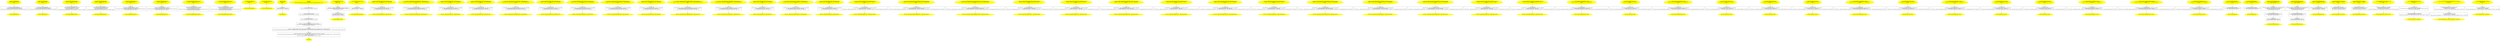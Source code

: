 /* @generated */
digraph cfg {
"atomic_flag_clear#std(class std::atomic_flag)#17550914922100779771.b40ff6dea8467aa48fb1fad5c85a8009_1" [label="1: Start std::atomic_flag_clear\nFormals:  f:std::atomic_flag*\nLocals:  \n  " color=yellow style=filled]
	

	 "atomic_flag_clear#std(class std::atomic_flag)#17550914922100779771.b40ff6dea8467aa48fb1fad5c85a8009_1" -> "atomic_flag_clear#std(class std::atomic_flag)#17550914922100779771.b40ff6dea8467aa48fb1fad5c85a8009_3" ;
"atomic_flag_clear#std(class std::atomic_flag)#17550914922100779771.b40ff6dea8467aa48fb1fad5c85a8009_2" [label="2: Exit std::atomic_flag_clear \n  " color=yellow style=filled]
	

"atomic_flag_clear#std(class std::atomic_flag)#17550914922100779771.b40ff6dea8467aa48fb1fad5c85a8009_3" [label="3:  Call _fun_std::atomic_flag_clear \n   n$1=*&f:std::atomic_flag* [line 965, column 51]\n  _=*n$1:std::atomic_flag [line 965, column 51]\n  n$3=_fun_std::atomic_flag_clear(n$1:std::atomic_flag*,5:int) [line 965, column 51]\n " shape="box"]
	

	 "atomic_flag_clear#std(class std::atomic_flag)#17550914922100779771.b40ff6dea8467aa48fb1fad5c85a8009_3" -> "atomic_flag_clear#std(class std::atomic_flag)#17550914922100779771.b40ff6dea8467aa48fb1fad5c85a8009_2" ;
"atomic_flag_clear#std(class std::atomic_flag)#8417018393663174481.4341d144fbe33187ae045b01f0e1b40f_1" [label="1: Start std::atomic_flag_clear\nFormals:  f:std::atomic_flag*\nLocals:  \n  " color=yellow style=filled]
	

	 "atomic_flag_clear#std(class std::atomic_flag)#8417018393663174481.4341d144fbe33187ae045b01f0e1b40f_1" -> "atomic_flag_clear#std(class std::atomic_flag)#8417018393663174481.4341d144fbe33187ae045b01f0e1b40f_3" ;
"atomic_flag_clear#std(class std::atomic_flag)#8417018393663174481.4341d144fbe33187ae045b01f0e1b40f_2" [label="2: Exit std::atomic_flag_clear \n  " color=yellow style=filled]
	

"atomic_flag_clear#std(class std::atomic_flag)#8417018393663174481.4341d144fbe33187ae045b01f0e1b40f_3" [label="3:  Call _fun_std::atomic_flag_clear \n   n$1=*&f:std::atomic_flag* [line 964, column 60]\n  _=*n$1:std::atomic_flag [line 964, column 60]\n  n$3=_fun_std::atomic_flag_clear(n$1:std::atomic_flag*,5:int) [line 964, column 60]\n " shape="box"]
	

	 "atomic_flag_clear#std(class std::atomic_flag)#8417018393663174481.4341d144fbe33187ae045b01f0e1b40f_3" -> "atomic_flag_clear#std(class std::atomic_flag)#8417018393663174481.4341d144fbe33187ae045b01f0e1b40f_2" ;
"atomic_flag_clear_explicit#std(class std::atomic_flag)#13508243229460098920.c26a8394ae32c4c5cec109cbacc8259c_1" [label="1: Start std::atomic_flag_clear_explicit\nFormals:  f:std::atomic_flag* mo:int\nLocals:  \n  " color=yellow style=filled]
	

	 "atomic_flag_clear_explicit#std(class std::atomic_flag)#13508243229460098920.c26a8394ae32c4c5cec109cbacc8259c_1" -> "atomic_flag_clear_explicit#std(class std::atomic_flag)#13508243229460098920.c26a8394ae32c4c5cec109cbacc8259c_3" ;
"atomic_flag_clear_explicit#std(class std::atomic_flag)#13508243229460098920.c26a8394ae32c4c5cec109cbacc8259c_2" [label="2: Exit std::atomic_flag_clear_explicit \n  " color=yellow style=filled]
	

"atomic_flag_clear_explicit#std(class std::atomic_flag)#13508243229460098920.c26a8394ae32c4c5cec109cbacc8259c_3" [label="3:  Call _fun_std::atomic_flag_clear \n   n$1=*&f:std::atomic_flag* [line 971, column 3]\n  _=*n$1:std::atomic_flag [line 971, column 3]\n  n$3=*&mo:int [line 971, column 12]\n  n$4=_fun_std::atomic_flag_clear(n$1:std::atomic_flag*,n$3:int) [line 971, column 3]\n " shape="box"]
	

	 "atomic_flag_clear_explicit#std(class std::atomic_flag)#13508243229460098920.c26a8394ae32c4c5cec109cbacc8259c_3" -> "atomic_flag_clear_explicit#std(class std::atomic_flag)#13508243229460098920.c26a8394ae32c4c5cec109cbacc8259c_2" ;
"atomic_flag_clear_explicit#std(class std::atomic_flag)#17643441563504553916.bf9623dc8b93caad1a1d212bed8336cd_1" [label="1: Start std::atomic_flag_clear_explicit\nFormals:  f:std::atomic_flag* mo:int\nLocals:  \n  " color=yellow style=filled]
	

	 "atomic_flag_clear_explicit#std(class std::atomic_flag)#17643441563504553916.bf9623dc8b93caad1a1d212bed8336cd_1" -> "atomic_flag_clear_explicit#std(class std::atomic_flag)#17643441563504553916.bf9623dc8b93caad1a1d212bed8336cd_3" ;
"atomic_flag_clear_explicit#std(class std::atomic_flag)#17643441563504553916.bf9623dc8b93caad1a1d212bed8336cd_2" [label="2: Exit std::atomic_flag_clear_explicit \n  " color=yellow style=filled]
	

"atomic_flag_clear_explicit#std(class std::atomic_flag)#17643441563504553916.bf9623dc8b93caad1a1d212bed8336cd_3" [label="3:  Call _fun_std::atomic_flag_clear \n   n$1=*&f:std::atomic_flag* [line 968, column 3]\n  _=*n$1:std::atomic_flag [line 968, column 3]\n  n$3=*&mo:int [line 968, column 12]\n  n$4=_fun_std::atomic_flag_clear(n$1:std::atomic_flag*,n$3:int) [line 968, column 3]\n " shape="box"]
	

	 "atomic_flag_clear_explicit#std(class std::atomic_flag)#17643441563504553916.bf9623dc8b93caad1a1d212bed8336cd_3" -> "atomic_flag_clear_explicit#std(class std::atomic_flag)#17643441563504553916.bf9623dc8b93caad1a1d212bed8336cd_2" ;
"atomic_flag_test_and_set#std(class std::atomic_flag)#7118173663506619749.8e5bcce1a903365d13b93d8f9cc09a0f_1" [label="1: Start std::atomic_flag_test_and_set\nFormals:  f:std::atomic_flag*\nLocals:  \n  " color=yellow style=filled]
	

	 "atomic_flag_test_and_set#std(class std::atomic_flag)#7118173663506619749.8e5bcce1a903365d13b93d8f9cc09a0f_1" -> "atomic_flag_test_and_set#std(class std::atomic_flag)#7118173663506619749.8e5bcce1a903365d13b93d8f9cc09a0f_3" ;
"atomic_flag_test_and_set#std(class std::atomic_flag)#7118173663506619749.8e5bcce1a903365d13b93d8f9cc09a0f_2" [label="2: Exit std::atomic_flag_test_and_set \n  " color=yellow style=filled]
	

"atomic_flag_test_and_set#std(class std::atomic_flag)#7118173663506619749.8e5bcce1a903365d13b93d8f9cc09a0f_3" [label="3:  Return Stmt \n   n$0=*&f:std::atomic_flag* [line 954, column 10]\n  _=*n$0:std::atomic_flag [line 954, column 10]\n  n$2=_fun_std::atomic_flag_test_and_set(n$0:std::atomic_flag*,5:int) [line 954, column 10]\n  *&return:_Bool=n$2 [line 954, column 3]\n " shape="box"]
	

	 "atomic_flag_test_and_set#std(class std::atomic_flag)#7118173663506619749.8e5bcce1a903365d13b93d8f9cc09a0f_3" -> "atomic_flag_test_and_set#std(class std::atomic_flag)#7118173663506619749.8e5bcce1a903365d13b93d8f9cc09a0f_2" ;
"atomic_flag_test_and_set#std(class std::atomic_flag)#75594002239380467.20ebabcf2d2656accbbc1a7d565aeb60_1" [label="1: Start std::atomic_flag_test_and_set\nFormals:  f:std::atomic_flag*\nLocals:  \n  " color=yellow style=filled]
	

	 "atomic_flag_test_and_set#std(class std::atomic_flag)#75594002239380467.20ebabcf2d2656accbbc1a7d565aeb60_1" -> "atomic_flag_test_and_set#std(class std::atomic_flag)#75594002239380467.20ebabcf2d2656accbbc1a7d565aeb60_3" ;
"atomic_flag_test_and_set#std(class std::atomic_flag)#75594002239380467.20ebabcf2d2656accbbc1a7d565aeb60_2" [label="2: Exit std::atomic_flag_test_and_set \n  " color=yellow style=filled]
	

"atomic_flag_test_and_set#std(class std::atomic_flag)#75594002239380467.20ebabcf2d2656accbbc1a7d565aeb60_3" [label="3:  Return Stmt \n   n$0=*&f:std::atomic_flag* [line 951, column 10]\n  _=*n$0:std::atomic_flag [line 951, column 10]\n  n$2=_fun_std::atomic_flag_test_and_set(n$0:std::atomic_flag*,5:int) [line 951, column 10]\n  *&return:_Bool=n$2 [line 951, column 3]\n " shape="box"]
	

	 "atomic_flag_test_and_set#std(class std::atomic_flag)#75594002239380467.20ebabcf2d2656accbbc1a7d565aeb60_3" -> "atomic_flag_test_and_set#std(class std::atomic_flag)#75594002239380467.20ebabcf2d2656accbbc1a7d565aeb60_2" ;
"atomic_flag_test_and_set_explicit#std(class std::atomic_flag)#17397655144703252762.f8cb6317434afa11c329d6f16d1915f1_1" [label="1: Start std::atomic_flag_test_and_set_explicit\nFormals:  f:std::atomic_flag* m:int\nLocals:  \n  " color=yellow style=filled]
	

	 "atomic_flag_test_and_set_explicit#std(class std::atomic_flag)#17397655144703252762.f8cb6317434afa11c329d6f16d1915f1_1" -> "atomic_flag_test_and_set_explicit#std(class std::atomic_flag)#17397655144703252762.f8cb6317434afa11c329d6f16d1915f1_3" ;
"atomic_flag_test_and_set_explicit#std(class std::atomic_flag)#17397655144703252762.f8cb6317434afa11c329d6f16d1915f1_2" [label="2: Exit std::atomic_flag_test_and_set_explicit \n  " color=yellow style=filled]
	

"atomic_flag_test_and_set_explicit#std(class std::atomic_flag)#17397655144703252762.f8cb6317434afa11c329d6f16d1915f1_3" [label="3:  Return Stmt \n   n$0=*&f:std::atomic_flag* [line 958, column 10]\n  _=*n$0:std::atomic_flag [line 958, column 10]\n  n$2=*&m:int [line 958, column 26]\n  n$3=_fun_std::atomic_flag_test_and_set(n$0:std::atomic_flag*,n$2:int) [line 958, column 10]\n  *&return:_Bool=n$3 [line 958, column 3]\n " shape="box"]
	

	 "atomic_flag_test_and_set_explicit#std(class std::atomic_flag)#17397655144703252762.f8cb6317434afa11c329d6f16d1915f1_3" -> "atomic_flag_test_and_set_explicit#std(class std::atomic_flag)#17397655144703252762.f8cb6317434afa11c329d6f16d1915f1_2" ;
"atomic_flag_test_and_set_explicit#std(class std::atomic_flag)#7255134785098398782.e07b3d514a35d3db92d8d39e4db8a8e2_1" [label="1: Start std::atomic_flag_test_and_set_explicit\nFormals:  f:std::atomic_flag* m:int\nLocals:  \n  " color=yellow style=filled]
	

	 "atomic_flag_test_and_set_explicit#std(class std::atomic_flag)#7255134785098398782.e07b3d514a35d3db92d8d39e4db8a8e2_1" -> "atomic_flag_test_and_set_explicit#std(class std::atomic_flag)#7255134785098398782.e07b3d514a35d3db92d8d39e4db8a8e2_3" ;
"atomic_flag_test_and_set_explicit#std(class std::atomic_flag)#7255134785098398782.e07b3d514a35d3db92d8d39e4db8a8e2_2" [label="2: Exit std::atomic_flag_test_and_set_explicit \n  " color=yellow style=filled]
	

"atomic_flag_test_and_set_explicit#std(class std::atomic_flag)#7255134785098398782.e07b3d514a35d3db92d8d39e4db8a8e2_3" [label="3:  Return Stmt \n   n$0=*&f:std::atomic_flag* [line 962, column 10]\n  _=*n$0:std::atomic_flag [line 962, column 10]\n  n$2=*&m:int [line 962, column 26]\n  n$3=_fun_std::atomic_flag_test_and_set(n$0:std::atomic_flag*,n$2:int) [line 962, column 10]\n  *&return:_Bool=n$3 [line 962, column 3]\n " shape="box"]
	

	 "atomic_flag_test_and_set_explicit#std(class std::atomic_flag)#7255134785098398782.e07b3d514a35d3db92d8d39e4db8a8e2_3" -> "atomic_flag_test_and_set_explicit#std(class std::atomic_flag)#7255134785098398782.e07b3d514a35d3db92d8d39e4db8a8e2_2" ;
"atomic_signal_fence#std#6355610664018428588.7a78429494f0c76954bdfa39cac652e7_1" [label="1: Start std::atomic_signal_fence\nFormals:  mo:int\nLocals:  \n  " color=yellow style=filled]
	

	 "atomic_signal_fence#std#6355610664018428588.7a78429494f0c76954bdfa39cac652e7_1" -> "atomic_signal_fence#std#6355610664018428588.7a78429494f0c76954bdfa39cac652e7_2" ;
"atomic_signal_fence#std#6355610664018428588.7a78429494f0c76954bdfa39cac652e7_2" [label="2: Exit std::atomic_signal_fence \n  " color=yellow style=filled]
	

"atomic_thread_fence#std#3443284552162909508.f45950fd8a613f28d01dd70e54201ca7_1" [label="1: Start std::atomic_thread_fence\nFormals:  mo:int\nLocals:  \n  " color=yellow style=filled]
	

	 "atomic_thread_fence#std#3443284552162909508.f45950fd8a613f28d01dd70e54201ca7_1" -> "atomic_thread_fence#std#3443284552162909508.f45950fd8a613f28d01dd70e54201ca7_2" ;
"atomic_thread_fence#std#3443284552162909508.f45950fd8a613f28d01dd70e54201ca7_2" [label="2: Exit std::atomic_thread_fence \n  " color=yellow style=filled]
	

"fun#internal#3922054098004616643.55c3f2ad552457f847bc1570fce79224_1" [label="1: Start internal::fun\nFormals:  a:int\nLocals:  \n  " color=yellow style=filled]
	

	 "fun#internal#3922054098004616643.55c3f2ad552457f847bc1570fce79224_1" -> "fun#internal#3922054098004616643.55c3f2ad552457f847bc1570fce79224_3" ;
"fun#internal#3922054098004616643.55c3f2ad552457f847bc1570fce79224_2" [label="2: Exit internal::fun \n  " color=yellow style=filled]
	

"fun#internal#3922054098004616643.55c3f2ad552457f847bc1570fce79224_3" [label="3:  Return Stmt \n   n$0=*&a:int [line 10, column 25]\n  *&return:int=n$0 [line 10, column 18]\n " shape="box"]
	

	 "fun#internal#3922054098004616643.55c3f2ad552457f847bc1570fce79224_3" -> "fun#internal#3922054098004616643.55c3f2ad552457f847bc1570fce79224_2" ;
"main.fad58de7366495db4650cfefac2fcd61_1" [label="1: Start main\nFormals: \nLocals:  s:std::basic_string<char,std::char_traits<char>,std::allocator<char>> x:int* \n  " color=yellow style=filled]
	

	 "main.fad58de7366495db4650cfefac2fcd61_1" -> "main.fad58de7366495db4650cfefac2fcd61_8" ;
"main.fad58de7366495db4650cfefac2fcd61_2" [label="2: Exit main \n  " color=yellow style=filled]
	

"main.fad58de7366495db4650cfefac2fcd61_3" [label="3:  Destruction \n   _=*&s:std::basic_string<char,std::char_traits<char>,std::allocator<char>> [line 22, column 1]\n  n$1=_fun_std::basic_string<char,std::char_traits<char>,std::allocator<char>>_~basic_string(&s:std::basic_string<char,std::char_traits<char>,std::allocator<char>>*) [line 22, column 1]\n  _=*&x:int* [line 22, column 1]\n  n$3=_fun_std::shared_ptr<int>_~shared_ptr(&x:int**) [line 22, column 1]\n " shape="box"]
	

	 "main.fad58de7366495db4650cfefac2fcd61_3" -> "main.fad58de7366495db4650cfefac2fcd61_2" ;
"main.fad58de7366495db4650cfefac2fcd61_4" [label="4:  DeclStmt \n   n$6=_fun___variable_initialization(&s:std::basic_string<char,std::char_traits<char>,std::allocator<char>>) [line 20, column 3]\n  n$5=_fun_std::basic_string<char,std::char_traits<char>,std::allocator<char>>_basic_string<nullptr_t>(&s:std::basic_string<char,std::char_traits<char>,std::allocator<char>>*,\"1234\":char const *) [line 20, column 15]\n " shape="box"]
	

	 "main.fad58de7366495db4650cfefac2fcd61_4" -> "main.fad58de7366495db4650cfefac2fcd61_3" ;
"main.fad58de7366495db4650cfefac2fcd61_5" [label="5:  DeclStmt \n   n$9=_fun___variable_initialization(&x:int*) [line 19, column 3]\n  n$8=_fun_std::shared_ptr<int>_shared_ptr(&x:int**) [line 19, column 24]\n  n$7=*&x:int* [line 19, column 24]\n " shape="box"]
	

	 "main.fad58de7366495db4650cfefac2fcd61_5" -> "main.fad58de7366495db4650cfefac2fcd61_4" ;
"main.fad58de7366495db4650cfefac2fcd61_6" [label="6:  Call _fun_external::fun \n   n$10=_fun_external::fun(1:int) [line 18, column 3]\n " shape="box"]
	

	 "main.fad58de7366495db4650cfefac2fcd61_6" -> "main.fad58de7366495db4650cfefac2fcd61_5" ;
"main.fad58de7366495db4650cfefac2fcd61_7" [label="7:  Call _fun_internal_exclude::fun \n   n$11=_fun_internal_exclude::fun(1:int) [line 17, column 3]\n " shape="box"]
	

	 "main.fad58de7366495db4650cfefac2fcd61_7" -> "main.fad58de7366495db4650cfefac2fcd61_6" ;
"main.fad58de7366495db4650cfefac2fcd61_8" [label="8:  Call _fun_internal::fun \n   n$12=_fun_internal::fun(1:int) [line 16, column 3]\n " shape="box"]
	

	 "main.fad58de7366495db4650cfefac2fcd61_8" -> "main.fad58de7366495db4650cfefac2fcd61_7" ;
"unused_deref_in_header#15260603227785084028.ec2f844a26989dc35e9856ba0d7a485b_1" [label="1: Start unused_deref_in_header\nFormals:  a:int*\nLocals:  x:int \n  " color=yellow style=filled]
	

	 "unused_deref_in_header#15260603227785084028.ec2f844a26989dc35e9856ba0d7a485b_1" -> "unused_deref_in_header#15260603227785084028.ec2f844a26989dc35e9856ba0d7a485b_4" ;
"unused_deref_in_header#15260603227785084028.ec2f844a26989dc35e9856ba0d7a485b_2" [label="2: Exit unused_deref_in_header \n  " color=yellow style=filled]
	

"unused_deref_in_header#15260603227785084028.ec2f844a26989dc35e9856ba0d7a485b_3" [label="3:  Return Stmt \n   n$0=*&a:int* [line 16, column 11]\n  n$1=*n$0:int [line 16, column 10]\n  *&return:int=n$1 [line 16, column 3]\n " shape="box"]
	

	 "unused_deref_in_header#15260603227785084028.ec2f844a26989dc35e9856ba0d7a485b_3" -> "unused_deref_in_header#15260603227785084028.ec2f844a26989dc35e9856ba0d7a485b_2" ;
"unused_deref_in_header#15260603227785084028.ec2f844a26989dc35e9856ba0d7a485b_4" [label="4:  DeclStmt \n   n$4=_fun___variable_initialization(&x:int) [line 15, column 3]\n  n$3=_fun_internal::used_in_main_header(0:int) [line 15, column 11]\n  *&x:int=n$3 [line 15, column 3]\n " shape="box"]
	

	 "unused_deref_in_header#15260603227785084028.ec2f844a26989dc35e9856ba0d7a485b_4" -> "unused_deref_in_header#15260603227785084028.ec2f844a26989dc35e9856ba0d7a485b_3" ;
"used_in_main_header#internal#16695915931787022844.43e60de71a2b141c8436dddf68ff1b63_1" [label="1: Start internal::used_in_main_header\nFormals:  a:int\nLocals:  \n  " color=yellow style=filled]
	

	 "used_in_main_header#internal#16695915931787022844.43e60de71a2b141c8436dddf68ff1b63_1" -> "used_in_main_header#internal#16695915931787022844.43e60de71a2b141c8436dddf68ff1b63_3" ;
"used_in_main_header#internal#16695915931787022844.43e60de71a2b141c8436dddf68ff1b63_2" [label="2: Exit internal::used_in_main_header \n  " color=yellow style=filled]
	

"used_in_main_header#internal#16695915931787022844.43e60de71a2b141c8436dddf68ff1b63_3" [label="3:  Return Stmt \n   n$0=*&a:int [line 17, column 41]\n  *&return:int=n$0 [line 17, column 34]\n " shape="box"]
	

	 "used_in_main_header#internal#16695915931787022844.43e60de71a2b141c8436dddf68ff1b63_3" -> "used_in_main_header#internal#16695915931787022844.43e60de71a2b141c8436dddf68ff1b63_2" ;
"__infer_atomic_base#__infer_atomic_base<long>#std#{13775723528237147754|constexpr}.1a6095f0713eed47cffb337d5bd470ba_1" [label="1: Start std::__infer_atomic_base<long>___infer_atomic_base\nFormals:  this:std::__infer_atomic_base<long>* desired:long\nLocals:  \n  " color=yellow style=filled]
	

	 "__infer_atomic_base#__infer_atomic_base<long>#std#{13775723528237147754|constexpr}.1a6095f0713eed47cffb337d5bd470ba_1" -> "__infer_atomic_base#__infer_atomic_base<long>#std#{13775723528237147754|constexpr}.1a6095f0713eed47cffb337d5bd470ba_3" ;
"__infer_atomic_base#__infer_atomic_base<long>#std#{13775723528237147754|constexpr}.1a6095f0713eed47cffb337d5bd470ba_2" [label="2: Exit std::__infer_atomic_base<long>___infer_atomic_base \n  " color=yellow style=filled]
	

"__infer_atomic_base#__infer_atomic_base<long>#std#{13775723528237147754|constexpr}.1a6095f0713eed47cffb337d5bd470ba_3" [label="3:  Constructor Init \n   n$2=*&this:std::__infer_atomic_base<long>* [line 165, column 46]\n  n$3=*&desired:long [line 165, column 61]\n  *n$2._wrapped_value:long=n$3 [line 165, column 46]\n " shape="box"]
	

	 "__infer_atomic_base#__infer_atomic_base<long>#std#{13775723528237147754|constexpr}.1a6095f0713eed47cffb337d5bd470ba_3" -> "__infer_atomic_base#__infer_atomic_base<long>#std#{13775723528237147754|constexpr}.1a6095f0713eed47cffb337d5bd470ba_2" ;
"__infer_atomic_base#__infer_atomic_base<unsigned long>#std#{7791849041241637472|constexpr}.44bc6742f53642a5ddb7e71e80b34b68_1" [label="1: Start std::__infer_atomic_base<unsigned long>___infer_atomic_base\nFormals:  this:std::__infer_atomic_base<unsigned long>* desired:unsigned long\nLocals:  \n  " color=yellow style=filled]
	

	 "__infer_atomic_base#__infer_atomic_base<unsigned long>#std#{7791849041241637472|constexpr}.44bc6742f53642a5ddb7e71e80b34b68_1" -> "__infer_atomic_base#__infer_atomic_base<unsigned long>#std#{7791849041241637472|constexpr}.44bc6742f53642a5ddb7e71e80b34b68_3" ;
"__infer_atomic_base#__infer_atomic_base<unsigned long>#std#{7791849041241637472|constexpr}.44bc6742f53642a5ddb7e71e80b34b68_2" [label="2: Exit std::__infer_atomic_base<unsigned long>___infer_atomic_base \n  " color=yellow style=filled]
	

"__infer_atomic_base#__infer_atomic_base<unsigned long>#std#{7791849041241637472|constexpr}.44bc6742f53642a5ddb7e71e80b34b68_3" [label="3:  Constructor Init \n   n$2=*&this:std::__infer_atomic_base<unsigned long>* [line 165, column 46]\n  n$3=*&desired:unsigned long [line 165, column 61]\n  *n$2._wrapped_value:unsigned long=n$3 [line 165, column 46]\n " shape="box"]
	

	 "__infer_atomic_base#__infer_atomic_base<unsigned long>#std#{7791849041241637472|constexpr}.44bc6742f53642a5ddb7e71e80b34b68_3" -> "__infer_atomic_base#__infer_atomic_base<unsigned long>#std#{7791849041241637472|constexpr}.44bc6742f53642a5ddb7e71e80b34b68_2" ;
"__infer_atomic_base#__infer_atomic_base<char>#std#{11319810518798892734|constexpr}.74d2c2ce173fcccf9cf8bc068d35c1fb_1" [label="1: Start std::__infer_atomic_base<char>___infer_atomic_base\nFormals:  this:std::__infer_atomic_base<char>* desired:char\nLocals:  \n  " color=yellow style=filled]
	

	 "__infer_atomic_base#__infer_atomic_base<char>#std#{11319810518798892734|constexpr}.74d2c2ce173fcccf9cf8bc068d35c1fb_1" -> "__infer_atomic_base#__infer_atomic_base<char>#std#{11319810518798892734|constexpr}.74d2c2ce173fcccf9cf8bc068d35c1fb_3" ;
"__infer_atomic_base#__infer_atomic_base<char>#std#{11319810518798892734|constexpr}.74d2c2ce173fcccf9cf8bc068d35c1fb_2" [label="2: Exit std::__infer_atomic_base<char>___infer_atomic_base \n  " color=yellow style=filled]
	

"__infer_atomic_base#__infer_atomic_base<char>#std#{11319810518798892734|constexpr}.74d2c2ce173fcccf9cf8bc068d35c1fb_3" [label="3:  Constructor Init \n   n$2=*&this:std::__infer_atomic_base<char>* [line 165, column 46]\n  n$3=*&desired:char [line 165, column 61]\n  *n$2._wrapped_value:char=n$3 [line 165, column 46]\n " shape="box"]
	

	 "__infer_atomic_base#__infer_atomic_base<char>#std#{11319810518798892734|constexpr}.74d2c2ce173fcccf9cf8bc068d35c1fb_3" -> "__infer_atomic_base#__infer_atomic_base<char>#std#{11319810518798892734|constexpr}.74d2c2ce173fcccf9cf8bc068d35c1fb_2" ;
"__infer_atomic_base#__infer_atomic_base<short>#std#{18234009817680553112|constexpr}.7a1f00575eae64e359678097638ddc12_1" [label="1: Start std::__infer_atomic_base<short>___infer_atomic_base\nFormals:  this:std::__infer_atomic_base<short>* desired:short\nLocals:  \n  " color=yellow style=filled]
	

	 "__infer_atomic_base#__infer_atomic_base<short>#std#{18234009817680553112|constexpr}.7a1f00575eae64e359678097638ddc12_1" -> "__infer_atomic_base#__infer_atomic_base<short>#std#{18234009817680553112|constexpr}.7a1f00575eae64e359678097638ddc12_3" ;
"__infer_atomic_base#__infer_atomic_base<short>#std#{18234009817680553112|constexpr}.7a1f00575eae64e359678097638ddc12_2" [label="2: Exit std::__infer_atomic_base<short>___infer_atomic_base \n  " color=yellow style=filled]
	

"__infer_atomic_base#__infer_atomic_base<short>#std#{18234009817680553112|constexpr}.7a1f00575eae64e359678097638ddc12_3" [label="3:  Constructor Init \n   n$2=*&this:std::__infer_atomic_base<short>* [line 165, column 46]\n  n$3=*&desired:short [line 165, column 61]\n  *n$2._wrapped_value:short=n$3 [line 165, column 46]\n " shape="box"]
	

	 "__infer_atomic_base#__infer_atomic_base<short>#std#{18234009817680553112|constexpr}.7a1f00575eae64e359678097638ddc12_3" -> "__infer_atomic_base#__infer_atomic_base<short>#std#{18234009817680553112|constexpr}.7a1f00575eae64e359678097638ddc12_2" ;
"__infer_atomic_base#__infer_atomic_base<unsigned short>#std#{16073524453317401930|constexpr}.d3f224e2d1fe7b0ad7e4e07024b91c5d_1" [label="1: Start std::__infer_atomic_base<unsigned short>___infer_atomic_base\nFormals:  this:std::__infer_atomic_base<unsigned short>* desired:unsigned short\nLocals:  \n  " color=yellow style=filled]
	

	 "__infer_atomic_base#__infer_atomic_base<unsigned short>#std#{16073524453317401930|constexpr}.d3f224e2d1fe7b0ad7e4e07024b91c5d_1" -> "__infer_atomic_base#__infer_atomic_base<unsigned short>#std#{16073524453317401930|constexpr}.d3f224e2d1fe7b0ad7e4e07024b91c5d_3" ;
"__infer_atomic_base#__infer_atomic_base<unsigned short>#std#{16073524453317401930|constexpr}.d3f224e2d1fe7b0ad7e4e07024b91c5d_2" [label="2: Exit std::__infer_atomic_base<unsigned short>___infer_atomic_base \n  " color=yellow style=filled]
	

"__infer_atomic_base#__infer_atomic_base<unsigned short>#std#{16073524453317401930|constexpr}.d3f224e2d1fe7b0ad7e4e07024b91c5d_3" [label="3:  Constructor Init \n   n$2=*&this:std::__infer_atomic_base<unsigned short>* [line 165, column 46]\n  n$3=*&desired:unsigned short [line 165, column 61]\n  *n$2._wrapped_value:unsigned short=n$3 [line 165, column 46]\n " shape="box"]
	

	 "__infer_atomic_base#__infer_atomic_base<unsigned short>#std#{16073524453317401930|constexpr}.d3f224e2d1fe7b0ad7e4e07024b91c5d_3" -> "__infer_atomic_base#__infer_atomic_base<unsigned short>#std#{16073524453317401930|constexpr}.d3f224e2d1fe7b0ad7e4e07024b91c5d_2" ;
"__infer_atomic_base#__infer_atomic_base<char>#std#{9938535674916741600|constexpr}.b3505ad067544b42cd3d24960993f2d2_1" [label="1: Start std::__infer_atomic_base<char>___infer_atomic_base\nFormals:  this:std::__infer_atomic_base<char>* desired:char\nLocals:  \n  " color=yellow style=filled]
	

	 "__infer_atomic_base#__infer_atomic_base<char>#std#{9938535674916741600|constexpr}.b3505ad067544b42cd3d24960993f2d2_1" -> "__infer_atomic_base#__infer_atomic_base<char>#std#{9938535674916741600|constexpr}.b3505ad067544b42cd3d24960993f2d2_3" ;
"__infer_atomic_base#__infer_atomic_base<char>#std#{9938535674916741600|constexpr}.b3505ad067544b42cd3d24960993f2d2_2" [label="2: Exit std::__infer_atomic_base<char>___infer_atomic_base \n  " color=yellow style=filled]
	

"__infer_atomic_base#__infer_atomic_base<char>#std#{9938535674916741600|constexpr}.b3505ad067544b42cd3d24960993f2d2_3" [label="3:  Constructor Init \n   n$2=*&this:std::__infer_atomic_base<char>* [line 165, column 46]\n  n$3=*&desired:char [line 165, column 61]\n  *n$2._wrapped_value:char=n$3 [line 165, column 46]\n " shape="box"]
	

	 "__infer_atomic_base#__infer_atomic_base<char>#std#{9938535674916741600|constexpr}.b3505ad067544b42cd3d24960993f2d2_3" -> "__infer_atomic_base#__infer_atomic_base<char>#std#{9938535674916741600|constexpr}.b3505ad067544b42cd3d24960993f2d2_2" ;
"__infer_atomic_base#__infer_atomic_base<long long>#std#{8782788136688727146|constexpr}.3f103dad2faa43c9afacd724927e0000_1" [label="1: Start std::__infer_atomic_base<long long>___infer_atomic_base\nFormals:  this:std::__infer_atomic_base<long long>* desired:long long\nLocals:  \n  " color=yellow style=filled]
	

	 "__infer_atomic_base#__infer_atomic_base<long long>#std#{8782788136688727146|constexpr}.3f103dad2faa43c9afacd724927e0000_1" -> "__infer_atomic_base#__infer_atomic_base<long long>#std#{8782788136688727146|constexpr}.3f103dad2faa43c9afacd724927e0000_3" ;
"__infer_atomic_base#__infer_atomic_base<long long>#std#{8782788136688727146|constexpr}.3f103dad2faa43c9afacd724927e0000_2" [label="2: Exit std::__infer_atomic_base<long long>___infer_atomic_base \n  " color=yellow style=filled]
	

"__infer_atomic_base#__infer_atomic_base<long long>#std#{8782788136688727146|constexpr}.3f103dad2faa43c9afacd724927e0000_3" [label="3:  Constructor Init \n   n$2=*&this:std::__infer_atomic_base<long long>* [line 165, column 46]\n  n$3=*&desired:long long [line 165, column 61]\n  *n$2._wrapped_value:long long=n$3 [line 165, column 46]\n " shape="box"]
	

	 "__infer_atomic_base#__infer_atomic_base<long long>#std#{8782788136688727146|constexpr}.3f103dad2faa43c9afacd724927e0000_3" -> "__infer_atomic_base#__infer_atomic_base<long long>#std#{8782788136688727146|constexpr}.3f103dad2faa43c9afacd724927e0000_2" ;
"__infer_atomic_base#__infer_atomic_base<signed char>#std#{7365870495610955464|constexpr}.7e9c5ad29861b93350b8ee38f6d0df14_1" [label="1: Start std::__infer_atomic_base<signed char>___infer_atomic_base\nFormals:  this:std::__infer_atomic_base<signed char>* desired:signed char\nLocals:  \n  " color=yellow style=filled]
	

	 "__infer_atomic_base#__infer_atomic_base<signed char>#std#{7365870495610955464|constexpr}.7e9c5ad29861b93350b8ee38f6d0df14_1" -> "__infer_atomic_base#__infer_atomic_base<signed char>#std#{7365870495610955464|constexpr}.7e9c5ad29861b93350b8ee38f6d0df14_3" ;
"__infer_atomic_base#__infer_atomic_base<signed char>#std#{7365870495610955464|constexpr}.7e9c5ad29861b93350b8ee38f6d0df14_2" [label="2: Exit std::__infer_atomic_base<signed char>___infer_atomic_base \n  " color=yellow style=filled]
	

"__infer_atomic_base#__infer_atomic_base<signed char>#std#{7365870495610955464|constexpr}.7e9c5ad29861b93350b8ee38f6d0df14_3" [label="3:  Constructor Init \n   n$2=*&this:std::__infer_atomic_base<signed char>* [line 165, column 46]\n  n$3=*&desired:signed char [line 165, column 61]\n  *n$2._wrapped_value:signed char=n$3 [line 165, column 46]\n " shape="box"]
	

	 "__infer_atomic_base#__infer_atomic_base<signed char>#std#{7365870495610955464|constexpr}.7e9c5ad29861b93350b8ee38f6d0df14_3" -> "__infer_atomic_base#__infer_atomic_base<signed char>#std#{7365870495610955464|constexpr}.7e9c5ad29861b93350b8ee38f6d0df14_2" ;
"__infer_atomic_base#__infer_atomic_base<char>#std#{14341025698771447512|constexpr}.a4ea01d510cd8d527bb600a45ccd1b98_1" [label="1: Start std::__infer_atomic_base<char>___infer_atomic_base\nFormals:  this:std::__infer_atomic_base<char>* desired:char\nLocals:  \n  " color=yellow style=filled]
	

	 "__infer_atomic_base#__infer_atomic_base<char>#std#{14341025698771447512|constexpr}.a4ea01d510cd8d527bb600a45ccd1b98_1" -> "__infer_atomic_base#__infer_atomic_base<char>#std#{14341025698771447512|constexpr}.a4ea01d510cd8d527bb600a45ccd1b98_3" ;
"__infer_atomic_base#__infer_atomic_base<char>#std#{14341025698771447512|constexpr}.a4ea01d510cd8d527bb600a45ccd1b98_2" [label="2: Exit std::__infer_atomic_base<char>___infer_atomic_base \n  " color=yellow style=filled]
	

"__infer_atomic_base#__infer_atomic_base<char>#std#{14341025698771447512|constexpr}.a4ea01d510cd8d527bb600a45ccd1b98_3" [label="3:  Constructor Init \n   n$2=*&this:std::__infer_atomic_base<char>* [line 165, column 46]\n  n$3=*&desired:char [line 165, column 61]\n  *n$2._wrapped_value:char=n$3 [line 165, column 46]\n " shape="box"]
	

	 "__infer_atomic_base#__infer_atomic_base<char>#std#{14341025698771447512|constexpr}.a4ea01d510cd8d527bb600a45ccd1b98_3" -> "__infer_atomic_base#__infer_atomic_base<char>#std#{14341025698771447512|constexpr}.a4ea01d510cd8d527bb600a45ccd1b98_2" ;
"__infer_atomic_base#__infer_atomic_base<unsigned long long>#std#{7573412317894445992|constexpr}.ff0e487372c722b860a1cd876aa6c750_1" [label="1: Start std::__infer_atomic_base<unsigned long long>___infer_atomic_base\nFormals:  this:std::__infer_atomic_base<unsigned long long>* desired:unsigned long long\nLocals:  \n  " color=yellow style=filled]
	

	 "__infer_atomic_base#__infer_atomic_base<unsigned long long>#std#{7573412317894445992|constexpr}.ff0e487372c722b860a1cd876aa6c750_1" -> "__infer_atomic_base#__infer_atomic_base<unsigned long long>#std#{7573412317894445992|constexpr}.ff0e487372c722b860a1cd876aa6c750_3" ;
"__infer_atomic_base#__infer_atomic_base<unsigned long long>#std#{7573412317894445992|constexpr}.ff0e487372c722b860a1cd876aa6c750_2" [label="2: Exit std::__infer_atomic_base<unsigned long long>___infer_atomic_base \n  " color=yellow style=filled]
	

"__infer_atomic_base#__infer_atomic_base<unsigned long long>#std#{7573412317894445992|constexpr}.ff0e487372c722b860a1cd876aa6c750_3" [label="3:  Constructor Init \n   n$2=*&this:std::__infer_atomic_base<unsigned long long>* [line 165, column 46]\n  n$3=*&desired:unsigned long long [line 165, column 61]\n  *n$2._wrapped_value:unsigned long long=n$3 [line 165, column 46]\n " shape="box"]
	

	 "__infer_atomic_base#__infer_atomic_base<unsigned long long>#std#{7573412317894445992|constexpr}.ff0e487372c722b860a1cd876aa6c750_3" -> "__infer_atomic_base#__infer_atomic_base<unsigned long long>#std#{7573412317894445992|constexpr}.ff0e487372c722b860a1cd876aa6c750_2" ;
"__infer_atomic_base#__infer_atomic_base<unsigned char>#std#{10995699960611463466|constexpr}.b47fc7b50b63c00d13a29883101bbf91_1" [label="1: Start std::__infer_atomic_base<unsigned char>___infer_atomic_base\nFormals:  this:std::__infer_atomic_base<unsigned char>* desired:unsigned char\nLocals:  \n  " color=yellow style=filled]
	

	 "__infer_atomic_base#__infer_atomic_base<unsigned char>#std#{10995699960611463466|constexpr}.b47fc7b50b63c00d13a29883101bbf91_1" -> "__infer_atomic_base#__infer_atomic_base<unsigned char>#std#{10995699960611463466|constexpr}.b47fc7b50b63c00d13a29883101bbf91_3" ;
"__infer_atomic_base#__infer_atomic_base<unsigned char>#std#{10995699960611463466|constexpr}.b47fc7b50b63c00d13a29883101bbf91_2" [label="2: Exit std::__infer_atomic_base<unsigned char>___infer_atomic_base \n  " color=yellow style=filled]
	

"__infer_atomic_base#__infer_atomic_base<unsigned char>#std#{10995699960611463466|constexpr}.b47fc7b50b63c00d13a29883101bbf91_3" [label="3:  Constructor Init \n   n$2=*&this:std::__infer_atomic_base<unsigned char>* [line 165, column 46]\n  n$3=*&desired:unsigned char [line 165, column 61]\n  *n$2._wrapped_value:unsigned char=n$3 [line 165, column 46]\n " shape="box"]
	

	 "__infer_atomic_base#__infer_atomic_base<unsigned char>#std#{10995699960611463466|constexpr}.b47fc7b50b63c00d13a29883101bbf91_3" -> "__infer_atomic_base#__infer_atomic_base<unsigned char>#std#{10995699960611463466|constexpr}.b47fc7b50b63c00d13a29883101bbf91_2" ;
"__infer_atomic_base#__infer_atomic_base<int>#std#{16209782391084856520|constexpr}.c8b589ca28905ccc5291f33d793e0ce1_1" [label="1: Start std::__infer_atomic_base<int>___infer_atomic_base\nFormals:  this:std::__infer_atomic_base<int>* desired:int\nLocals:  \n  " color=yellow style=filled]
	

	 "__infer_atomic_base#__infer_atomic_base<int>#std#{16209782391084856520|constexpr}.c8b589ca28905ccc5291f33d793e0ce1_1" -> "__infer_atomic_base#__infer_atomic_base<int>#std#{16209782391084856520|constexpr}.c8b589ca28905ccc5291f33d793e0ce1_3" ;
"__infer_atomic_base#__infer_atomic_base<int>#std#{16209782391084856520|constexpr}.c8b589ca28905ccc5291f33d793e0ce1_2" [label="2: Exit std::__infer_atomic_base<int>___infer_atomic_base \n  " color=yellow style=filled]
	

"__infer_atomic_base#__infer_atomic_base<int>#std#{16209782391084856520|constexpr}.c8b589ca28905ccc5291f33d793e0ce1_3" [label="3:  Constructor Init \n   n$2=*&this:std::__infer_atomic_base<int>* [line 165, column 46]\n  n$3=*&desired:int [line 165, column 61]\n  *n$2._wrapped_value:int=n$3 [line 165, column 46]\n " shape="box"]
	

	 "__infer_atomic_base#__infer_atomic_base<int>#std#{16209782391084856520|constexpr}.c8b589ca28905ccc5291f33d793e0ce1_3" -> "__infer_atomic_base#__infer_atomic_base<int>#std#{16209782391084856520|constexpr}.c8b589ca28905ccc5291f33d793e0ce1_2" ;
"__infer_atomic_base#__infer_atomic_base<unsigned int>#std#{10976553734406539054|constexpr}.c08c69d90dff28bd294937b5d0343af8_1" [label="1: Start std::__infer_atomic_base<unsigned int>___infer_atomic_base\nFormals:  this:std::__infer_atomic_base<unsigned int>* desired:unsigned int\nLocals:  \n  " color=yellow style=filled]
	

	 "__infer_atomic_base#__infer_atomic_base<unsigned int>#std#{10976553734406539054|constexpr}.c08c69d90dff28bd294937b5d0343af8_1" -> "__infer_atomic_base#__infer_atomic_base<unsigned int>#std#{10976553734406539054|constexpr}.c08c69d90dff28bd294937b5d0343af8_3" ;
"__infer_atomic_base#__infer_atomic_base<unsigned int>#std#{10976553734406539054|constexpr}.c08c69d90dff28bd294937b5d0343af8_2" [label="2: Exit std::__infer_atomic_base<unsigned int>___infer_atomic_base \n  " color=yellow style=filled]
	

"__infer_atomic_base#__infer_atomic_base<unsigned int>#std#{10976553734406539054|constexpr}.c08c69d90dff28bd294937b5d0343af8_3" [label="3:  Constructor Init \n   n$2=*&this:std::__infer_atomic_base<unsigned int>* [line 165, column 46]\n  n$3=*&desired:unsigned int [line 165, column 61]\n  *n$2._wrapped_value:unsigned int=n$3 [line 165, column 46]\n " shape="box"]
	

	 "__infer_atomic_base#__infer_atomic_base<unsigned int>#std#{10976553734406539054|constexpr}.c08c69d90dff28bd294937b5d0343af8_3" -> "__infer_atomic_base#__infer_atomic_base<unsigned int>#std#{10976553734406539054|constexpr}.c08c69d90dff28bd294937b5d0343af8_2" ;
"__infer_atomic_base#__infer_atomic_base<char>#std#{8630701096989804934|constexpr}.85076a22c8a2e53a3f2fc540f31359c7_1" [label="1: Start std::__infer_atomic_base<char>___infer_atomic_base\nFormals:  this:std::__infer_atomic_base<char>* desired:char\nLocals:  \n  " color=yellow style=filled]
	

	 "__infer_atomic_base#__infer_atomic_base<char>#std#{8630701096989804934|constexpr}.85076a22c8a2e53a3f2fc540f31359c7_1" -> "__infer_atomic_base#__infer_atomic_base<char>#std#{8630701096989804934|constexpr}.85076a22c8a2e53a3f2fc540f31359c7_3" ;
"__infer_atomic_base#__infer_atomic_base<char>#std#{8630701096989804934|constexpr}.85076a22c8a2e53a3f2fc540f31359c7_2" [label="2: Exit std::__infer_atomic_base<char>___infer_atomic_base \n  " color=yellow style=filled]
	

"__infer_atomic_base#__infer_atomic_base<char>#std#{8630701096989804934|constexpr}.85076a22c8a2e53a3f2fc540f31359c7_3" [label="3:  Constructor Init \n   n$2=*&this:std::__infer_atomic_base<char>* [line 165, column 46]\n  n$3=*&desired:char [line 165, column 61]\n  *n$2._wrapped_value:char=n$3 [line 165, column 46]\n " shape="box"]
	

	 "__infer_atomic_base#__infer_atomic_base<char>#std#{8630701096989804934|constexpr}.85076a22c8a2e53a3f2fc540f31359c7_3" -> "__infer_atomic_base#__infer_atomic_base<char>#std#{8630701096989804934|constexpr}.85076a22c8a2e53a3f2fc540f31359c7_2" ;
"__infer_atomic_integral#__infer_atomic_integral<char>#std#{2317220937806306842|constexpr}.d393fae7aac1307d35b11f21691789e9_1" [label="1: Start std::__infer_atomic_integral<char>___infer_atomic_integral\nFormals:  this:std::__infer_atomic_integral<char>* d:char\nLocals:  \n  " color=yellow style=filled]
	

	 "__infer_atomic_integral#__infer_atomic_integral<char>#std#{2317220937806306842|constexpr}.d393fae7aac1307d35b11f21691789e9_1" -> "__infer_atomic_integral#__infer_atomic_integral<char>#std#{2317220937806306842|constexpr}.d393fae7aac1307d35b11f21691789e9_3" ;
"__infer_atomic_integral#__infer_atomic_integral<char>#std#{2317220937806306842|constexpr}.d393fae7aac1307d35b11f21691789e9_2" [label="2: Exit std::__infer_atomic_integral<char>___infer_atomic_integral \n  " color=yellow style=filled]
	

"__infer_atomic_integral#__infer_atomic_integral<char>#std#{2317220937806306842|constexpr}.d393fae7aac1307d35b11f21691789e9_3" [label="3:  Constructor Init \n   n$2=*&this:std::__infer_atomic_integral<char>* [line 185, column 53]\n  n$3=*&d:char [line 185, column 60]\n  n$4=_fun_std::__infer_atomic_base<char>___infer_atomic_base(n$2:std::__infer_atomic_integral<char>*,n$3:char) [line 185, column 53]\n " shape="box"]
	

	 "__infer_atomic_integral#__infer_atomic_integral<char>#std#{2317220937806306842|constexpr}.d393fae7aac1307d35b11f21691789e9_3" -> "__infer_atomic_integral#__infer_atomic_integral<char>#std#{2317220937806306842|constexpr}.d393fae7aac1307d35b11f21691789e9_2" ;
"__infer_atomic_integral#__infer_atomic_integral<unsigned short>#std#{4789001703898296148|constexpr}.e708f3dd8e07f928f0136c58ce71aa77_1" [label="1: Start std::__infer_atomic_integral<unsigned short>___infer_atomic_integral\nFormals:  this:std::__infer_atomic_integral<unsigned short>* d:unsigned short\nLocals:  \n  " color=yellow style=filled]
	

	 "__infer_atomic_integral#__infer_atomic_integral<unsigned short>#std#{4789001703898296148|constexpr}.e708f3dd8e07f928f0136c58ce71aa77_1" -> "__infer_atomic_integral#__infer_atomic_integral<unsigned short>#std#{4789001703898296148|constexpr}.e708f3dd8e07f928f0136c58ce71aa77_3" ;
"__infer_atomic_integral#__infer_atomic_integral<unsigned short>#std#{4789001703898296148|constexpr}.e708f3dd8e07f928f0136c58ce71aa77_2" [label="2: Exit std::__infer_atomic_integral<unsigned short>___infer_atomic_integral \n  " color=yellow style=filled]
	

"__infer_atomic_integral#__infer_atomic_integral<unsigned short>#std#{4789001703898296148|constexpr}.e708f3dd8e07f928f0136c58ce71aa77_3" [label="3:  Constructor Init \n   n$2=*&this:std::__infer_atomic_integral<unsigned short>* [line 185, column 53]\n  n$3=*&d:unsigned short [line 185, column 60]\n  n$4=_fun_std::__infer_atomic_base<unsigned short>___infer_atomic_base(n$2:std::__infer_atomic_integral<unsigned short>*,n$3:unsigned short) [line 185, column 53]\n " shape="box"]
	

	 "__infer_atomic_integral#__infer_atomic_integral<unsigned short>#std#{4789001703898296148|constexpr}.e708f3dd8e07f928f0136c58ce71aa77_3" -> "__infer_atomic_integral#__infer_atomic_integral<unsigned short>#std#{4789001703898296148|constexpr}.e708f3dd8e07f928f0136c58ce71aa77_2" ;
"__infer_atomic_integral#__infer_atomic_integral<unsigned long long>#std#{14753850656660515810|conste.316dccad2dcde8efca58b19fda679f20_1" [label="1: Start std::__infer_atomic_integral<unsigned long long>___infer_atomic_integral\nFormals:  this:std::__infer_atomic_integral<unsigned long long>* d:unsigned long long\nLocals:  \n  " color=yellow style=filled]
	

	 "__infer_atomic_integral#__infer_atomic_integral<unsigned long long>#std#{14753850656660515810|conste.316dccad2dcde8efca58b19fda679f20_1" -> "__infer_atomic_integral#__infer_atomic_integral<unsigned long long>#std#{14753850656660515810|conste.316dccad2dcde8efca58b19fda679f20_3" ;
"__infer_atomic_integral#__infer_atomic_integral<unsigned long long>#std#{14753850656660515810|conste.316dccad2dcde8efca58b19fda679f20_2" [label="2: Exit std::__infer_atomic_integral<unsigned long long>___infer_atomic_integral \n  " color=yellow style=filled]
	

"__infer_atomic_integral#__infer_atomic_integral<unsigned long long>#std#{14753850656660515810|conste.316dccad2dcde8efca58b19fda679f20_3" [label="3:  Constructor Init \n   n$2=*&this:std::__infer_atomic_integral<unsigned long long>* [line 185, column 53]\n  n$3=*&d:unsigned long long [line 185, column 60]\n  n$4=_fun_std::__infer_atomic_base<unsigned long long>___infer_atomic_base(n$2:std::__infer_atomic_integral<unsigned long long>*,n$3:unsigned long long) [line 185, column 53]\n " shape="box"]
	

	 "__infer_atomic_integral#__infer_atomic_integral<unsigned long long>#std#{14753850656660515810|conste.316dccad2dcde8efca58b19fda679f20_3" -> "__infer_atomic_integral#__infer_atomic_integral<unsigned long long>#std#{14753850656660515810|conste.316dccad2dcde8efca58b19fda679f20_2" ;
"__infer_atomic_integral#__infer_atomic_integral<short>#std#{12484722408092055522|constexpr}.886571206f544c99c3746129fd658bc9_1" [label="1: Start std::__infer_atomic_integral<short>___infer_atomic_integral\nFormals:  this:std::__infer_atomic_integral<short>* d:short\nLocals:  \n  " color=yellow style=filled]
	

	 "__infer_atomic_integral#__infer_atomic_integral<short>#std#{12484722408092055522|constexpr}.886571206f544c99c3746129fd658bc9_1" -> "__infer_atomic_integral#__infer_atomic_integral<short>#std#{12484722408092055522|constexpr}.886571206f544c99c3746129fd658bc9_3" ;
"__infer_atomic_integral#__infer_atomic_integral<short>#std#{12484722408092055522|constexpr}.886571206f544c99c3746129fd658bc9_2" [label="2: Exit std::__infer_atomic_integral<short>___infer_atomic_integral \n  " color=yellow style=filled]
	

"__infer_atomic_integral#__infer_atomic_integral<short>#std#{12484722408092055522|constexpr}.886571206f544c99c3746129fd658bc9_3" [label="3:  Constructor Init \n   n$2=*&this:std::__infer_atomic_integral<short>* [line 185, column 53]\n  n$3=*&d:short [line 185, column 60]\n  n$4=_fun_std::__infer_atomic_base<short>___infer_atomic_base(n$2:std::__infer_atomic_integral<short>*,n$3:short) [line 185, column 53]\n " shape="box"]
	

	 "__infer_atomic_integral#__infer_atomic_integral<short>#std#{12484722408092055522|constexpr}.886571206f544c99c3746129fd658bc9_3" -> "__infer_atomic_integral#__infer_atomic_integral<short>#std#{12484722408092055522|constexpr}.886571206f544c99c3746129fd658bc9_2" ;
"__infer_atomic_integral#__infer_atomic_integral<char>#std#{8591773473555052674|constexpr}.726ea5334f7395b295f6ac7cd555d392_1" [label="1: Start std::__infer_atomic_integral<char>___infer_atomic_integral\nFormals:  this:std::__infer_atomic_integral<char>* d:char\nLocals:  \n  " color=yellow style=filled]
	

	 "__infer_atomic_integral#__infer_atomic_integral<char>#std#{8591773473555052674|constexpr}.726ea5334f7395b295f6ac7cd555d392_1" -> "__infer_atomic_integral#__infer_atomic_integral<char>#std#{8591773473555052674|constexpr}.726ea5334f7395b295f6ac7cd555d392_3" ;
"__infer_atomic_integral#__infer_atomic_integral<char>#std#{8591773473555052674|constexpr}.726ea5334f7395b295f6ac7cd555d392_2" [label="2: Exit std::__infer_atomic_integral<char>___infer_atomic_integral \n  " color=yellow style=filled]
	

"__infer_atomic_integral#__infer_atomic_integral<char>#std#{8591773473555052674|constexpr}.726ea5334f7395b295f6ac7cd555d392_3" [label="3:  Constructor Init \n   n$2=*&this:std::__infer_atomic_integral<char>* [line 185, column 53]\n  n$3=*&d:char [line 185, column 60]\n  n$4=_fun_std::__infer_atomic_base<char>___infer_atomic_base(n$2:std::__infer_atomic_integral<char>*,n$3:char) [line 185, column 53]\n " shape="box"]
	

	 "__infer_atomic_integral#__infer_atomic_integral<char>#std#{8591773473555052674|constexpr}.726ea5334f7395b295f6ac7cd555d392_3" -> "__infer_atomic_integral#__infer_atomic_integral<char>#std#{8591773473555052674|constexpr}.726ea5334f7395b295f6ac7cd555d392_2" ;
"__infer_atomic_integral#__infer_atomic_integral<signed char>#std#{9844392485801633554|constexpr}.6f8ca55944a0f4edf0c3180d150032cf_1" [label="1: Start std::__infer_atomic_integral<signed char>___infer_atomic_integral\nFormals:  this:std::__infer_atomic_integral<signed char>* d:signed char\nLocals:  \n  " color=yellow style=filled]
	

	 "__infer_atomic_integral#__infer_atomic_integral<signed char>#std#{9844392485801633554|constexpr}.6f8ca55944a0f4edf0c3180d150032cf_1" -> "__infer_atomic_integral#__infer_atomic_integral<signed char>#std#{9844392485801633554|constexpr}.6f8ca55944a0f4edf0c3180d150032cf_3" ;
"__infer_atomic_integral#__infer_atomic_integral<signed char>#std#{9844392485801633554|constexpr}.6f8ca55944a0f4edf0c3180d150032cf_2" [label="2: Exit std::__infer_atomic_integral<signed char>___infer_atomic_integral \n  " color=yellow style=filled]
	

"__infer_atomic_integral#__infer_atomic_integral<signed char>#std#{9844392485801633554|constexpr}.6f8ca55944a0f4edf0c3180d150032cf_3" [label="3:  Constructor Init \n   n$2=*&this:std::__infer_atomic_integral<signed char>* [line 185, column 53]\n  n$3=*&d:signed char [line 185, column 60]\n  n$4=_fun_std::__infer_atomic_base<signed char>___infer_atomic_base(n$2:std::__infer_atomic_integral<signed char>*,n$3:signed char) [line 185, column 53]\n " shape="box"]
	

	 "__infer_atomic_integral#__infer_atomic_integral<signed char>#std#{9844392485801633554|constexpr}.6f8ca55944a0f4edf0c3180d150032cf_3" -> "__infer_atomic_integral#__infer_atomic_integral<signed char>#std#{9844392485801633554|constexpr}.6f8ca55944a0f4edf0c3180d150032cf_2" ;
"__infer_atomic_integral#__infer_atomic_integral<char>#std#{16522029776639505920|constexpr}.39982a6970fd6e76224956305a5d7c79_1" [label="1: Start std::__infer_atomic_integral<char>___infer_atomic_integral\nFormals:  this:std::__infer_atomic_integral<char>* d:char\nLocals:  \n  " color=yellow style=filled]
	

	 "__infer_atomic_integral#__infer_atomic_integral<char>#std#{16522029776639505920|constexpr}.39982a6970fd6e76224956305a5d7c79_1" -> "__infer_atomic_integral#__infer_atomic_integral<char>#std#{16522029776639505920|constexpr}.39982a6970fd6e76224956305a5d7c79_3" ;
"__infer_atomic_integral#__infer_atomic_integral<char>#std#{16522029776639505920|constexpr}.39982a6970fd6e76224956305a5d7c79_2" [label="2: Exit std::__infer_atomic_integral<char>___infer_atomic_integral \n  " color=yellow style=filled]
	

"__infer_atomic_integral#__infer_atomic_integral<char>#std#{16522029776639505920|constexpr}.39982a6970fd6e76224956305a5d7c79_3" [label="3:  Constructor Init \n   n$2=*&this:std::__infer_atomic_integral<char>* [line 185, column 53]\n  n$3=*&d:char [line 185, column 60]\n  n$4=_fun_std::__infer_atomic_base<char>___infer_atomic_base(n$2:std::__infer_atomic_integral<char>*,n$3:char) [line 185, column 53]\n " shape="box"]
	

	 "__infer_atomic_integral#__infer_atomic_integral<char>#std#{16522029776639505920|constexpr}.39982a6970fd6e76224956305a5d7c79_3" -> "__infer_atomic_integral#__infer_atomic_integral<char>#std#{16522029776639505920|constexpr}.39982a6970fd6e76224956305a5d7c79_2" ;
"__infer_atomic_integral#__infer_atomic_integral<long long>#std#{16659147243517555676|constexpr}.63a0b0e30efb12599ce5b737bbb89996_1" [label="1: Start std::__infer_atomic_integral<long long>___infer_atomic_integral\nFormals:  this:std::__infer_atomic_integral<long long>* d:long long\nLocals:  \n  " color=yellow style=filled]
	

	 "__infer_atomic_integral#__infer_atomic_integral<long long>#std#{16659147243517555676|constexpr}.63a0b0e30efb12599ce5b737bbb89996_1" -> "__infer_atomic_integral#__infer_atomic_integral<long long>#std#{16659147243517555676|constexpr}.63a0b0e30efb12599ce5b737bbb89996_3" ;
"__infer_atomic_integral#__infer_atomic_integral<long long>#std#{16659147243517555676|constexpr}.63a0b0e30efb12599ce5b737bbb89996_2" [label="2: Exit std::__infer_atomic_integral<long long>___infer_atomic_integral \n  " color=yellow style=filled]
	

"__infer_atomic_integral#__infer_atomic_integral<long long>#std#{16659147243517555676|constexpr}.63a0b0e30efb12599ce5b737bbb89996_3" [label="3:  Constructor Init \n   n$2=*&this:std::__infer_atomic_integral<long long>* [line 185, column 53]\n  n$3=*&d:long long [line 185, column 60]\n  n$4=_fun_std::__infer_atomic_base<long long>___infer_atomic_base(n$2:std::__infer_atomic_integral<long long>*,n$3:long long) [line 185, column 53]\n " shape="box"]
	

	 "__infer_atomic_integral#__infer_atomic_integral<long long>#std#{16659147243517555676|constexpr}.63a0b0e30efb12599ce5b737bbb89996_3" -> "__infer_atomic_integral#__infer_atomic_integral<long long>#std#{16659147243517555676|constexpr}.63a0b0e30efb12599ce5b737bbb89996_2" ;
"__infer_atomic_integral#__infer_atomic_integral<long>#std#{2173708841126415188|constexpr}.18d3a9ecf5789e4e4e382f28729807c8_1" [label="1: Start std::__infer_atomic_integral<long>___infer_atomic_integral\nFormals:  this:std::__infer_atomic_integral<long>* d:long\nLocals:  \n  " color=yellow style=filled]
	

	 "__infer_atomic_integral#__infer_atomic_integral<long>#std#{2173708841126415188|constexpr}.18d3a9ecf5789e4e4e382f28729807c8_1" -> "__infer_atomic_integral#__infer_atomic_integral<long>#std#{2173708841126415188|constexpr}.18d3a9ecf5789e4e4e382f28729807c8_3" ;
"__infer_atomic_integral#__infer_atomic_integral<long>#std#{2173708841126415188|constexpr}.18d3a9ecf5789e4e4e382f28729807c8_2" [label="2: Exit std::__infer_atomic_integral<long>___infer_atomic_integral \n  " color=yellow style=filled]
	

"__infer_atomic_integral#__infer_atomic_integral<long>#std#{2173708841126415188|constexpr}.18d3a9ecf5789e4e4e382f28729807c8_3" [label="3:  Constructor Init \n   n$2=*&this:std::__infer_atomic_integral<long>* [line 185, column 53]\n  n$3=*&d:long [line 185, column 60]\n  n$4=_fun_std::__infer_atomic_base<long>___infer_atomic_base(n$2:std::__infer_atomic_integral<long>*,n$3:long) [line 185, column 53]\n " shape="box"]
	

	 "__infer_atomic_integral#__infer_atomic_integral<long>#std#{2173708841126415188|constexpr}.18d3a9ecf5789e4e4e382f28729807c8_3" -> "__infer_atomic_integral#__infer_atomic_integral<long>#std#{2173708841126415188|constexpr}.18d3a9ecf5789e4e4e382f28729807c8_2" ;
"__infer_atomic_integral#__infer_atomic_integral<unsigned long>#std#{14576619656228466890|constexpr}.f782c04753c7831667ca63ed4883ec25_1" [label="1: Start std::__infer_atomic_integral<unsigned long>___infer_atomic_integral\nFormals:  this:std::__infer_atomic_integral<unsigned long>* d:unsigned long\nLocals:  \n  " color=yellow style=filled]
	

	 "__infer_atomic_integral#__infer_atomic_integral<unsigned long>#std#{14576619656228466890|constexpr}.f782c04753c7831667ca63ed4883ec25_1" -> "__infer_atomic_integral#__infer_atomic_integral<unsigned long>#std#{14576619656228466890|constexpr}.f782c04753c7831667ca63ed4883ec25_3" ;
"__infer_atomic_integral#__infer_atomic_integral<unsigned long>#std#{14576619656228466890|constexpr}.f782c04753c7831667ca63ed4883ec25_2" [label="2: Exit std::__infer_atomic_integral<unsigned long>___infer_atomic_integral \n  " color=yellow style=filled]
	

"__infer_atomic_integral#__infer_atomic_integral<unsigned long>#std#{14576619656228466890|constexpr}.f782c04753c7831667ca63ed4883ec25_3" [label="3:  Constructor Init \n   n$2=*&this:std::__infer_atomic_integral<unsigned long>* [line 185, column 53]\n  n$3=*&d:unsigned long [line 185, column 60]\n  n$4=_fun_std::__infer_atomic_base<unsigned long>___infer_atomic_base(n$2:std::__infer_atomic_integral<unsigned long>*,n$3:unsigned long) [line 185, column 53]\n " shape="box"]
	

	 "__infer_atomic_integral#__infer_atomic_integral<unsigned long>#std#{14576619656228466890|constexpr}.f782c04753c7831667ca63ed4883ec25_3" -> "__infer_atomic_integral#__infer_atomic_integral<unsigned long>#std#{14576619656228466890|constexpr}.f782c04753c7831667ca63ed4883ec25_2" ;
"__infer_atomic_integral#__infer_atomic_integral<unsigned int>#std#{4588665662015601400|constexpr}.d5e8f3087b4e601b5439130cb84493b0_1" [label="1: Start std::__infer_atomic_integral<unsigned int>___infer_atomic_integral\nFormals:  this:std::__infer_atomic_integral<unsigned int>* d:unsigned int\nLocals:  \n  " color=yellow style=filled]
	

	 "__infer_atomic_integral#__infer_atomic_integral<unsigned int>#std#{4588665662015601400|constexpr}.d5e8f3087b4e601b5439130cb84493b0_1" -> "__infer_atomic_integral#__infer_atomic_integral<unsigned int>#std#{4588665662015601400|constexpr}.d5e8f3087b4e601b5439130cb84493b0_3" ;
"__infer_atomic_integral#__infer_atomic_integral<unsigned int>#std#{4588665662015601400|constexpr}.d5e8f3087b4e601b5439130cb84493b0_2" [label="2: Exit std::__infer_atomic_integral<unsigned int>___infer_atomic_integral \n  " color=yellow style=filled]
	

"__infer_atomic_integral#__infer_atomic_integral<unsigned int>#std#{4588665662015601400|constexpr}.d5e8f3087b4e601b5439130cb84493b0_3" [label="3:  Constructor Init \n   n$2=*&this:std::__infer_atomic_integral<unsigned int>* [line 185, column 53]\n  n$3=*&d:unsigned int [line 185, column 60]\n  n$4=_fun_std::__infer_atomic_base<unsigned int>___infer_atomic_base(n$2:std::__infer_atomic_integral<unsigned int>*,n$3:unsigned int) [line 185, column 53]\n " shape="box"]
	

	 "__infer_atomic_integral#__infer_atomic_integral<unsigned int>#std#{4588665662015601400|constexpr}.d5e8f3087b4e601b5439130cb84493b0_3" -> "__infer_atomic_integral#__infer_atomic_integral<unsigned int>#std#{4588665662015601400|constexpr}.d5e8f3087b4e601b5439130cb84493b0_2" ;
"__infer_atomic_integral#__infer_atomic_integral<unsigned char>#std#{812115561232181884|constexpr}.549c03fc14bf4fd6639150c4ad1efe18_1" [label="1: Start std::__infer_atomic_integral<unsigned char>___infer_atomic_integral\nFormals:  this:std::__infer_atomic_integral<unsigned char>* d:unsigned char\nLocals:  \n  " color=yellow style=filled]
	

	 "__infer_atomic_integral#__infer_atomic_integral<unsigned char>#std#{812115561232181884|constexpr}.549c03fc14bf4fd6639150c4ad1efe18_1" -> "__infer_atomic_integral#__infer_atomic_integral<unsigned char>#std#{812115561232181884|constexpr}.549c03fc14bf4fd6639150c4ad1efe18_3" ;
"__infer_atomic_integral#__infer_atomic_integral<unsigned char>#std#{812115561232181884|constexpr}.549c03fc14bf4fd6639150c4ad1efe18_2" [label="2: Exit std::__infer_atomic_integral<unsigned char>___infer_atomic_integral \n  " color=yellow style=filled]
	

"__infer_atomic_integral#__infer_atomic_integral<unsigned char>#std#{812115561232181884|constexpr}.549c03fc14bf4fd6639150c4ad1efe18_3" [label="3:  Constructor Init \n   n$2=*&this:std::__infer_atomic_integral<unsigned char>* [line 185, column 53]\n  n$3=*&d:unsigned char [line 185, column 60]\n  n$4=_fun_std::__infer_atomic_base<unsigned char>___infer_atomic_base(n$2:std::__infer_atomic_integral<unsigned char>*,n$3:unsigned char) [line 185, column 53]\n " shape="box"]
	

	 "__infer_atomic_integral#__infer_atomic_integral<unsigned char>#std#{812115561232181884|constexpr}.549c03fc14bf4fd6639150c4ad1efe18_3" -> "__infer_atomic_integral#__infer_atomic_integral<unsigned char>#std#{812115561232181884|constexpr}.549c03fc14bf4fd6639150c4ad1efe18_2" ;
"__infer_atomic_integral#__infer_atomic_integral<char>#std#{15428870764710756536|constexpr}.d0b34811c384e20ccfd3c64a11df4e0a_1" [label="1: Start std::__infer_atomic_integral<char>___infer_atomic_integral\nFormals:  this:std::__infer_atomic_integral<char>* d:char\nLocals:  \n  " color=yellow style=filled]
	

	 "__infer_atomic_integral#__infer_atomic_integral<char>#std#{15428870764710756536|constexpr}.d0b34811c384e20ccfd3c64a11df4e0a_1" -> "__infer_atomic_integral#__infer_atomic_integral<char>#std#{15428870764710756536|constexpr}.d0b34811c384e20ccfd3c64a11df4e0a_3" ;
"__infer_atomic_integral#__infer_atomic_integral<char>#std#{15428870764710756536|constexpr}.d0b34811c384e20ccfd3c64a11df4e0a_2" [label="2: Exit std::__infer_atomic_integral<char>___infer_atomic_integral \n  " color=yellow style=filled]
	

"__infer_atomic_integral#__infer_atomic_integral<char>#std#{15428870764710756536|constexpr}.d0b34811c384e20ccfd3c64a11df4e0a_3" [label="3:  Constructor Init \n   n$2=*&this:std::__infer_atomic_integral<char>* [line 185, column 53]\n  n$3=*&d:char [line 185, column 60]\n  n$4=_fun_std::__infer_atomic_base<char>___infer_atomic_base(n$2:std::__infer_atomic_integral<char>*,n$3:char) [line 185, column 53]\n " shape="box"]
	

	 "__infer_atomic_integral#__infer_atomic_integral<char>#std#{15428870764710756536|constexpr}.d0b34811c384e20ccfd3c64a11df4e0a_3" -> "__infer_atomic_integral#__infer_atomic_integral<char>#std#{15428870764710756536|constexpr}.d0b34811c384e20ccfd3c64a11df4e0a_2" ;
"__infer_atomic_integral#__infer_atomic_integral<int>#std#{10860901722123512962|constexpr}.f85ea1dfc790b10c2617a4d4f5cafd29_1" [label="1: Start std::__infer_atomic_integral<int>___infer_atomic_integral\nFormals:  this:std::__infer_atomic_integral<int>* d:int\nLocals:  \n  " color=yellow style=filled]
	

	 "__infer_atomic_integral#__infer_atomic_integral<int>#std#{10860901722123512962|constexpr}.f85ea1dfc790b10c2617a4d4f5cafd29_1" -> "__infer_atomic_integral#__infer_atomic_integral<int>#std#{10860901722123512962|constexpr}.f85ea1dfc790b10c2617a4d4f5cafd29_3" ;
"__infer_atomic_integral#__infer_atomic_integral<int>#std#{10860901722123512962|constexpr}.f85ea1dfc790b10c2617a4d4f5cafd29_2" [label="2: Exit std::__infer_atomic_integral<int>___infer_atomic_integral \n  " color=yellow style=filled]
	

"__infer_atomic_integral#__infer_atomic_integral<int>#std#{10860901722123512962|constexpr}.f85ea1dfc790b10c2617a4d4f5cafd29_3" [label="3:  Constructor Init \n   n$2=*&this:std::__infer_atomic_integral<int>* [line 185, column 53]\n  n$3=*&d:int [line 185, column 60]\n  n$4=_fun_std::__infer_atomic_base<int>___infer_atomic_base(n$2:std::__infer_atomic_integral<int>*,n$3:int) [line 185, column 53]\n " shape="box"]
	

	 "__infer_atomic_integral#__infer_atomic_integral<int>#std#{10860901722123512962|constexpr}.f85ea1dfc790b10c2617a4d4f5cafd29_3" -> "__infer_atomic_integral#__infer_atomic_integral<int>#std#{10860901722123512962|constexpr}.f85ea1dfc790b10c2617a4d4f5cafd29_2" ;
"atomic#atomic<unsigned short>#std#{18219637643674479567|constexpr}.a4a5467727100ba5642b3dca850c391b_1" [label="1: Start std::atomic<unsigned short>_atomic\nFormals:  this:std::atomic<unsigned short>* d:unsigned short\nLocals:  \n  " color=yellow style=filled]
	

	 "atomic#atomic<unsigned short>#std#{18219637643674479567|constexpr}.a4a5467727100ba5642b3dca850c391b_1" -> "atomic#atomic<unsigned short>#std#{18219637643674479567|constexpr}.a4a5467727100ba5642b3dca850c391b_3" ;
"atomic#atomic<unsigned short>#std#{18219637643674479567|constexpr}.a4a5467727100ba5642b3dca850c391b_2" [label="2: Exit std::atomic<unsigned short>_atomic \n  " color=yellow style=filled]
	

"atomic#atomic<unsigned short>#std#{18219637643674479567|constexpr}.a4a5467727100ba5642b3dca850c391b_3" [label="3:  Constructor Init \n   n$2=*&this:std::atomic<unsigned short>* [line 406, column 50]\n  n$3=*&d:unsigned short [line 406, column 57]\n  n$4=_fun_std::__infer_atomic_integral<unsigned short>___infer_atomic_integral(n$2:std::atomic<unsigned short>*,n$3:unsigned short) [line 406, column 50]\n " shape="box"]
	

	 "atomic#atomic<unsigned short>#std#{18219637643674479567|constexpr}.a4a5467727100ba5642b3dca850c391b_3" -> "atomic#atomic<unsigned short>#std#{18219637643674479567|constexpr}.a4a5467727100ba5642b3dca850c391b_2" ;
"atomic#atomic<char>#std#{6824382166204133557|constexpr}.be44521bf079e2cb888037b21858e8e6_1" [label="1: Start std::atomic<char>_atomic\nFormals:  this:std::atomic<char>* d:char\nLocals:  \n  " color=yellow style=filled]
	

	 "atomic#atomic<char>#std#{6824382166204133557|constexpr}.be44521bf079e2cb888037b21858e8e6_1" -> "atomic#atomic<char>#std#{6824382166204133557|constexpr}.be44521bf079e2cb888037b21858e8e6_3" ;
"atomic#atomic<char>#std#{6824382166204133557|constexpr}.be44521bf079e2cb888037b21858e8e6_2" [label="2: Exit std::atomic<char>_atomic \n  " color=yellow style=filled]
	

"atomic#atomic<char>#std#{6824382166204133557|constexpr}.be44521bf079e2cb888037b21858e8e6_3" [label="3:  Constructor Init \n   n$2=*&this:std::atomic<char>* [line 470, column 50]\n  n$3=*&d:char [line 470, column 57]\n  n$4=_fun_std::__infer_atomic_integral<char>___infer_atomic_integral(n$2:std::atomic<char>*,n$3:char) [line 470, column 50]\n " shape="box"]
	

	 "atomic#atomic<char>#std#{6824382166204133557|constexpr}.be44521bf079e2cb888037b21858e8e6_3" -> "atomic#atomic<char>#std#{6824382166204133557|constexpr}.be44521bf079e2cb888037b21858e8e6_2" ;
"atomic#atomic<unsigned long>#std#{12678320818314302393|constexpr}.5cd3aac69014d4e49ff04061ee1f1526_1" [label="1: Start std::atomic<unsigned long>_atomic\nFormals:  this:std::atomic<unsigned long>* d:unsigned long\nLocals:  \n  " color=yellow style=filled]
	

	 "atomic#atomic<unsigned long>#std#{12678320818314302393|constexpr}.5cd3aac69014d4e49ff04061ee1f1526_1" -> "atomic#atomic<unsigned long>#std#{12678320818314302393|constexpr}.5cd3aac69014d4e49ff04061ee1f1526_3" ;
"atomic#atomic<unsigned long>#std#{12678320818314302393|constexpr}.5cd3aac69014d4e49ff04061ee1f1526_2" [label="2: Exit std::atomic<unsigned long>_atomic \n  " color=yellow style=filled]
	

"atomic#atomic<unsigned long>#std#{12678320818314302393|constexpr}.5cd3aac69014d4e49ff04061ee1f1526_3" [label="3:  Constructor Init \n   n$2=*&this:std::atomic<unsigned long>* [line 442, column 50]\n  n$3=*&d:unsigned long [line 442, column 57]\n  n$4=_fun_std::__infer_atomic_integral<unsigned long>___infer_atomic_integral(n$2:std::atomic<unsigned long>*,n$3:unsigned long) [line 442, column 50]\n " shape="box"]
	

	 "atomic#atomic<unsigned long>#std#{12678320818314302393|constexpr}.5cd3aac69014d4e49ff04061ee1f1526_3" -> "atomic#atomic<unsigned long>#std#{12678320818314302393|constexpr}.5cd3aac69014d4e49ff04061ee1f1526_2" ;
"atomic#atomic<short>#std#{17416607751267500557|constexpr}.44c96da43702ebbe4de34f6c26176ccb_1" [label="1: Start std::atomic<short>_atomic\nFormals:  this:std::atomic<short>* d:short\nLocals:  \n  " color=yellow style=filled]
	

	 "atomic#atomic<short>#std#{17416607751267500557|constexpr}.44c96da43702ebbe4de34f6c26176ccb_1" -> "atomic#atomic<short>#std#{17416607751267500557|constexpr}.44c96da43702ebbe4de34f6c26176ccb_3" ;
"atomic#atomic<short>#std#{17416607751267500557|constexpr}.44c96da43702ebbe4de34f6c26176ccb_2" [label="2: Exit std::atomic<short>_atomic \n  " color=yellow style=filled]
	

"atomic#atomic<short>#std#{17416607751267500557|constexpr}.44c96da43702ebbe4de34f6c26176ccb_3" [label="3:  Constructor Init \n   n$2=*&this:std::atomic<short>* [line 397, column 50]\n  n$3=*&d:short [line 397, column 57]\n  n$4=_fun_std::__infer_atomic_integral<short>___infer_atomic_integral(n$2:std::atomic<short>*,n$3:short) [line 397, column 50]\n " shape="box"]
	

	 "atomic#atomic<short>#std#{17416607751267500557|constexpr}.44c96da43702ebbe4de34f6c26176ccb_3" -> "atomic#atomic<short>#std#{17416607751267500557|constexpr}.44c96da43702ebbe4de34f6c26176ccb_2" ;
"atomic#atomic<long>#std#{11783391945814293231|constexpr}.22775463bf145a69731b3305dffc4bb3_1" [label="1: Start std::atomic<long>_atomic\nFormals:  this:std::atomic<long>* d:long\nLocals:  \n  " color=yellow style=filled]
	

	 "atomic#atomic<long>#std#{11783391945814293231|constexpr}.22775463bf145a69731b3305dffc4bb3_1" -> "atomic#atomic<long>#std#{11783391945814293231|constexpr}.22775463bf145a69731b3305dffc4bb3_3" ;
"atomic#atomic<long>#std#{11783391945814293231|constexpr}.22775463bf145a69731b3305dffc4bb3_2" [label="2: Exit std::atomic<long>_atomic \n  " color=yellow style=filled]
	

"atomic#atomic<long>#std#{11783391945814293231|constexpr}.22775463bf145a69731b3305dffc4bb3_3" [label="3:  Constructor Init \n   n$2=*&this:std::atomic<long>* [line 433, column 50]\n  n$3=*&d:long [line 433, column 57]\n  n$4=_fun_std::__infer_atomic_integral<long>___infer_atomic_integral(n$2:std::atomic<long>*,n$3:long) [line 433, column 50]\n " shape="box"]
	

	 "atomic#atomic<long>#std#{11783391945814293231|constexpr}.22775463bf145a69731b3305dffc4bb3_3" -> "atomic#atomic<long>#std#{11783391945814293231|constexpr}.22775463bf145a69731b3305dffc4bb3_2" ;
"atomic#atomic<int>#std#{10680712765411145881|constexpr}.b59b8272bcd92eac36f759f9bac15ee8_1" [label="1: Start std::atomic<int>_atomic\nFormals:  this:std::atomic<int>* d:int\nLocals:  \n  " color=yellow style=filled]
	

	 "atomic#atomic<int>#std#{10680712765411145881|constexpr}.b59b8272bcd92eac36f759f9bac15ee8_1" -> "atomic#atomic<int>#std#{10680712765411145881|constexpr}.b59b8272bcd92eac36f759f9bac15ee8_3" ;
"atomic#atomic<int>#std#{10680712765411145881|constexpr}.b59b8272bcd92eac36f759f9bac15ee8_2" [label="2: Exit std::atomic<int>_atomic \n  " color=yellow style=filled]
	

"atomic#atomic<int>#std#{10680712765411145881|constexpr}.b59b8272bcd92eac36f759f9bac15ee8_3" [label="3:  Constructor Init \n   n$2=*&this:std::atomic<int>* [line 415, column 50]\n  n$3=*&d:int [line 415, column 57]\n  n$4=_fun_std::__infer_atomic_integral<int>___infer_atomic_integral(n$2:std::atomic<int>*,n$3:int) [line 415, column 50]\n " shape="box"]
	

	 "atomic#atomic<int>#std#{10680712765411145881|constexpr}.b59b8272bcd92eac36f759f9bac15ee8_3" -> "atomic#atomic<int>#std#{10680712765411145881|constexpr}.b59b8272bcd92eac36f759f9bac15ee8_2" ;
"atomic#atomic<unsigned char>#std#{9349229583258484711|constexpr}.9cbc6c1bc35116267ee41b36d8d25cb8_1" [label="1: Start std::atomic<unsigned char>_atomic\nFormals:  this:std::atomic<unsigned char>* d:unsigned char\nLocals:  \n  " color=yellow style=filled]
	

	 "atomic#atomic<unsigned char>#std#{9349229583258484711|constexpr}.9cbc6c1bc35116267ee41b36d8d25cb8_1" -> "atomic#atomic<unsigned char>#std#{9349229583258484711|constexpr}.9cbc6c1bc35116267ee41b36d8d25cb8_3" ;
"atomic#atomic<unsigned char>#std#{9349229583258484711|constexpr}.9cbc6c1bc35116267ee41b36d8d25cb8_2" [label="2: Exit std::atomic<unsigned char>_atomic \n  " color=yellow style=filled]
	

"atomic#atomic<unsigned char>#std#{9349229583258484711|constexpr}.9cbc6c1bc35116267ee41b36d8d25cb8_3" [label="3:  Constructor Init \n   n$2=*&this:std::atomic<unsigned char>* [line 388, column 50]\n  n$3=*&d:unsigned char [line 388, column 57]\n  n$4=_fun_std::__infer_atomic_integral<unsigned char>___infer_atomic_integral(n$2:std::atomic<unsigned char>*,n$3:unsigned char) [line 388, column 50]\n " shape="box"]
	

	 "atomic#atomic<unsigned char>#std#{9349229583258484711|constexpr}.9cbc6c1bc35116267ee41b36d8d25cb8_3" -> "atomic#atomic<unsigned char>#std#{9349229583258484711|constexpr}.9cbc6c1bc35116267ee41b36d8d25cb8_2" ;
"atomic#atomic<char>#std#{8082860668582714463|constexpr}.dd2e5ecabe54fdef20aa889bb6f6f2e6_1" [label="1: Start std::atomic<char>_atomic\nFormals:  this:std::atomic<char>* d:char\nLocals:  \n  " color=yellow style=filled]
	

	 "atomic#atomic<char>#std#{8082860668582714463|constexpr}.dd2e5ecabe54fdef20aa889bb6f6f2e6_1" -> "atomic#atomic<char>#std#{8082860668582714463|constexpr}.dd2e5ecabe54fdef20aa889bb6f6f2e6_3" ;
"atomic#atomic<char>#std#{8082860668582714463|constexpr}.dd2e5ecabe54fdef20aa889bb6f6f2e6_2" [label="2: Exit std::atomic<char>_atomic \n  " color=yellow style=filled]
	

"atomic#atomic<char>#std#{8082860668582714463|constexpr}.dd2e5ecabe54fdef20aa889bb6f6f2e6_3" [label="3:  Constructor Init \n   n$2=*&this:std::atomic<char>* [line 479, column 50]\n  n$3=*&d:char [line 479, column 57]\n  n$4=_fun_std::__infer_atomic_integral<char>___infer_atomic_integral(n$2:std::atomic<char>*,n$3:char) [line 479, column 50]\n " shape="box"]
	

	 "atomic#atomic<char>#std#{8082860668582714463|constexpr}.dd2e5ecabe54fdef20aa889bb6f6f2e6_3" -> "atomic#atomic<char>#std#{8082860668582714463|constexpr}.dd2e5ecabe54fdef20aa889bb6f6f2e6_2" ;
"atomic#atomic<signed char>#std#{5346108577579494905|constexpr}.c15dd9aaf90a685e2a7f542bd251c605_1" [label="1: Start std::atomic<signed char>_atomic\nFormals:  this:std::atomic<signed char>* d:signed char\nLocals:  \n  " color=yellow style=filled]
	

	 "atomic#atomic<signed char>#std#{5346108577579494905|constexpr}.c15dd9aaf90a685e2a7f542bd251c605_1" -> "atomic#atomic<signed char>#std#{5346108577579494905|constexpr}.c15dd9aaf90a685e2a7f542bd251c605_3" ;
"atomic#atomic<signed char>#std#{5346108577579494905|constexpr}.c15dd9aaf90a685e2a7f542bd251c605_2" [label="2: Exit std::atomic<signed char>_atomic \n  " color=yellow style=filled]
	

"atomic#atomic<signed char>#std#{5346108577579494905|constexpr}.c15dd9aaf90a685e2a7f542bd251c605_3" [label="3:  Constructor Init \n   n$2=*&this:std::atomic<signed char>* [line 379, column 50]\n  n$3=*&d:signed char [line 379, column 57]\n  n$4=_fun_std::__infer_atomic_integral<signed char>___infer_atomic_integral(n$2:std::atomic<signed char>*,n$3:signed char) [line 379, column 50]\n " shape="box"]
	

	 "atomic#atomic<signed char>#std#{5346108577579494905|constexpr}.c15dd9aaf90a685e2a7f542bd251c605_3" -> "atomic#atomic<signed char>#std#{5346108577579494905|constexpr}.c15dd9aaf90a685e2a7f542bd251c605_2" ;
"atomic#atomic<char>#std#{1569576068982126765|constexpr}.65635696899f54c5a6d6629c8a6ecb24_1" [label="1: Start std::atomic<char>_atomic\nFormals:  this:std::atomic<char>* d:char\nLocals:  \n  " color=yellow style=filled]
	

	 "atomic#atomic<char>#std#{1569576068982126765|constexpr}.65635696899f54c5a6d6629c8a6ecb24_1" -> "atomic#atomic<char>#std#{1569576068982126765|constexpr}.65635696899f54c5a6d6629c8a6ecb24_3" ;
"atomic#atomic<char>#std#{1569576068982126765|constexpr}.65635696899f54c5a6d6629c8a6ecb24_2" [label="2: Exit std::atomic<char>_atomic \n  " color=yellow style=filled]
	

"atomic#atomic<char>#std#{1569576068982126765|constexpr}.65635696899f54c5a6d6629c8a6ecb24_3" [label="3:  Constructor Init \n   n$2=*&this:std::atomic<char>* [line 370, column 50]\n  n$3=*&d:char [line 370, column 57]\n  n$4=_fun_std::__infer_atomic_integral<char>___infer_atomic_integral(n$2:std::atomic<char>*,n$3:char) [line 370, column 50]\n " shape="box"]
	

	 "atomic#atomic<char>#std#{1569576068982126765|constexpr}.65635696899f54c5a6d6629c8a6ecb24_3" -> "atomic#atomic<char>#std#{1569576068982126765|constexpr}.65635696899f54c5a6d6629c8a6ecb24_2" ;
"atomic#atomic<char>#std#{2209937568484024999|constexpr}.6cdd85274a8b59daa2beabef472c513a_1" [label="1: Start std::atomic<char>_atomic\nFormals:  this:std::atomic<char>* d:char\nLocals:  \n  " color=yellow style=filled]
	

	 "atomic#atomic<char>#std#{2209937568484024999|constexpr}.6cdd85274a8b59daa2beabef472c513a_1" -> "atomic#atomic<char>#std#{2209937568484024999|constexpr}.6cdd85274a8b59daa2beabef472c513a_3" ;
"atomic#atomic<char>#std#{2209937568484024999|constexpr}.6cdd85274a8b59daa2beabef472c513a_2" [label="2: Exit std::atomic<char>_atomic \n  " color=yellow style=filled]
	

"atomic#atomic<char>#std#{2209937568484024999|constexpr}.6cdd85274a8b59daa2beabef472c513a_3" [label="3:  Constructor Init \n   n$2=*&this:std::atomic<char>* [line 488, column 50]\n  n$3=*&d:char [line 488, column 57]\n  n$4=_fun_std::__infer_atomic_integral<char>___infer_atomic_integral(n$2:std::atomic<char>*,n$3:char) [line 488, column 50]\n " shape="box"]
	

	 "atomic#atomic<char>#std#{2209937568484024999|constexpr}.6cdd85274a8b59daa2beabef472c513a_3" -> "atomic#atomic<char>#std#{2209937568484024999|constexpr}.6cdd85274a8b59daa2beabef472c513a_2" ;
"atomic#atomic<unsigned int>#std#{10601848595505065591|constexpr}.a5e478d8ee519cb53e4dcde645e4dbe4_1" [label="1: Start std::atomic<unsigned int>_atomic\nFormals:  this:std::atomic<unsigned int>* d:unsigned int\nLocals:  \n  " color=yellow style=filled]
	

	 "atomic#atomic<unsigned int>#std#{10601848595505065591|constexpr}.a5e478d8ee519cb53e4dcde645e4dbe4_1" -> "atomic#atomic<unsigned int>#std#{10601848595505065591|constexpr}.a5e478d8ee519cb53e4dcde645e4dbe4_3" ;
"atomic#atomic<unsigned int>#std#{10601848595505065591|constexpr}.a5e478d8ee519cb53e4dcde645e4dbe4_2" [label="2: Exit std::atomic<unsigned int>_atomic \n  " color=yellow style=filled]
	

"atomic#atomic<unsigned int>#std#{10601848595505065591|constexpr}.a5e478d8ee519cb53e4dcde645e4dbe4_3" [label="3:  Constructor Init \n   n$2=*&this:std::atomic<unsigned int>* [line 424, column 50]\n  n$3=*&d:unsigned int [line 424, column 57]\n  n$4=_fun_std::__infer_atomic_integral<unsigned int>___infer_atomic_integral(n$2:std::atomic<unsigned int>*,n$3:unsigned int) [line 424, column 50]\n " shape="box"]
	

	 "atomic#atomic<unsigned int>#std#{10601848595505065591|constexpr}.a5e478d8ee519cb53e4dcde645e4dbe4_3" -> "atomic#atomic<unsigned int>#std#{10601848595505065591|constexpr}.a5e478d8ee519cb53e4dcde645e4dbe4_2" ;
"atomic#atomic<unsigned long long>#std#{8272996909294858201|constexpr}.4af18384f1b00a3d9942312d16de12f0_1" [label="1: Start std::atomic<unsigned long long>_atomic\nFormals:  this:std::atomic<unsigned long long>* d:unsigned long long\nLocals:  \n  " color=yellow style=filled]
	

	 "atomic#atomic<unsigned long long>#std#{8272996909294858201|constexpr}.4af18384f1b00a3d9942312d16de12f0_1" -> "atomic#atomic<unsigned long long>#std#{8272996909294858201|constexpr}.4af18384f1b00a3d9942312d16de12f0_3" ;
"atomic#atomic<unsigned long long>#std#{8272996909294858201|constexpr}.4af18384f1b00a3d9942312d16de12f0_2" [label="2: Exit std::atomic<unsigned long long>_atomic \n  " color=yellow style=filled]
	

"atomic#atomic<unsigned long long>#std#{8272996909294858201|constexpr}.4af18384f1b00a3d9942312d16de12f0_3" [label="3:  Constructor Init \n   n$2=*&this:std::atomic<unsigned long long>* [line 461, column 50]\n  n$3=*&d:unsigned long long [line 461, column 57]\n  n$4=_fun_std::__infer_atomic_integral<unsigned long long>___infer_atomic_integral(n$2:std::atomic<unsigned long long>*,n$3:unsigned long long) [line 461, column 50]\n " shape="box"]
	

	 "atomic#atomic<unsigned long long>#std#{8272996909294858201|constexpr}.4af18384f1b00a3d9942312d16de12f0_3" -> "atomic#atomic<unsigned long long>#std#{8272996909294858201|constexpr}.4af18384f1b00a3d9942312d16de12f0_2" ;
"atomic#atomic<long long>#std#{13242178517795487559|constexpr}.b120a6c4bb0f1e110121c7888150bd59_1" [label="1: Start std::atomic<long long>_atomic\nFormals:  this:std::atomic<long long>* d:long long\nLocals:  \n  " color=yellow style=filled]
	

	 "atomic#atomic<long long>#std#{13242178517795487559|constexpr}.b120a6c4bb0f1e110121c7888150bd59_1" -> "atomic#atomic<long long>#std#{13242178517795487559|constexpr}.b120a6c4bb0f1e110121c7888150bd59_3" ;
"atomic#atomic<long long>#std#{13242178517795487559|constexpr}.b120a6c4bb0f1e110121c7888150bd59_2" [label="2: Exit std::atomic<long long>_atomic \n  " color=yellow style=filled]
	

"atomic#atomic<long long>#std#{13242178517795487559|constexpr}.b120a6c4bb0f1e110121c7888150bd59_3" [label="3:  Constructor Init \n   n$2=*&this:std::atomic<long long>* [line 451, column 50]\n  n$3=*&d:long long [line 451, column 57]\n  n$4=_fun_std::__infer_atomic_integral<long long>___infer_atomic_integral(n$2:std::atomic<long long>*,n$3:long long) [line 451, column 50]\n " shape="box"]
	

	 "atomic#atomic<long long>#std#{13242178517795487559|constexpr}.b120a6c4bb0f1e110121c7888150bd59_3" -> "atomic#atomic<long long>#std#{13242178517795487559|constexpr}.b120a6c4bb0f1e110121c7888150bd59_2" ;
"clear#atomic_flag#std#(3684357514402407574).b0b9e53b3e4cf6978b960d4491c0af6d_1" [label="1: Start std::atomic_flag_clear\nFormals:  this:std::atomic_flag* mo:int\nLocals:  \n  " color=yellow style=filled]
	

	 "clear#atomic_flag#std#(3684357514402407574).b0b9e53b3e4cf6978b960d4491c0af6d_1" -> "clear#atomic_flag#std#(3684357514402407574).b0b9e53b3e4cf6978b960d4491c0af6d_3" ;
"clear#atomic_flag#std#(3684357514402407574).b0b9e53b3e4cf6978b960d4491c0af6d_2" [label="2: Exit std::atomic_flag_clear \n  " color=yellow style=filled]
	

"clear#atomic_flag#std#(3684357514402407574).b0b9e53b3e4cf6978b960d4491c0af6d_3" [label="3:  BinaryOperatorStmt: Assign \n   n$1=*&this:std::atomic_flag* [line 944, column 5]\n  *n$1.a:_Bool=0 [line 944, column 5]\n " shape="box"]
	

	 "clear#atomic_flag#std#(3684357514402407574).b0b9e53b3e4cf6978b960d4491c0af6d_3" -> "clear#atomic_flag#std#(3684357514402407574).b0b9e53b3e4cf6978b960d4491c0af6d_2" ;
"clear#atomic_flag#std#(4757429354090136896).a3ca4a9a64ba2fa439a627057e253cfc_1" [label="1: Start std::atomic_flag_clear\nFormals:  this:std::atomic_flag* mo:int\nLocals:  \n  " color=yellow style=filled]
	

	 "clear#atomic_flag#std#(4757429354090136896).a3ca4a9a64ba2fa439a627057e253cfc_1" -> "clear#atomic_flag#std#(4757429354090136896).a3ca4a9a64ba2fa439a627057e253cfc_3" ;
"clear#atomic_flag#std#(4757429354090136896).a3ca4a9a64ba2fa439a627057e253cfc_2" [label="2: Exit std::atomic_flag_clear \n  " color=yellow style=filled]
	

"clear#atomic_flag#std#(4757429354090136896).a3ca4a9a64ba2fa439a627057e253cfc_3" [label="3:  BinaryOperatorStmt: Assign \n   n$1=*&this:std::atomic_flag* [line 946, column 65]\n  *n$1.a:_Bool=0 [line 946, column 65]\n " shape="box"]
	

	 "clear#atomic_flag#std#(4757429354090136896).a3ca4a9a64ba2fa439a627057e253cfc_3" -> "clear#atomic_flag#std#(4757429354090136896).a3ca4a9a64ba2fa439a627057e253cfc_2" ;
"test_and_set#atomic_flag#std#(6342589292624928640).e1a95571862fb026e9cf3fed47e15f71_1" [label="1: Start std::atomic_flag_test_and_set\nFormals:  this:std::atomic_flag* mo:int\nLocals:  ret:_Bool \n  " color=yellow style=filled]
	

	 "test_and_set#atomic_flag#std#(6342589292624928640).e1a95571862fb026e9cf3fed47e15f71_1" -> "test_and_set#atomic_flag#std#(6342589292624928640).e1a95571862fb026e9cf3fed47e15f71_5" ;
"test_and_set#atomic_flag#std#(6342589292624928640).e1a95571862fb026e9cf3fed47e15f71_2" [label="2: Exit std::atomic_flag_test_and_set \n  " color=yellow style=filled]
	

"test_and_set#atomic_flag#std#(6342589292624928640).e1a95571862fb026e9cf3fed47e15f71_3" [label="3:  Return Stmt \n   n$0=*&ret:_Bool [line 935, column 12]\n  *&return:_Bool=n$0 [line 935, column 5]\n " shape="box"]
	

	 "test_and_set#atomic_flag#std#(6342589292624928640).e1a95571862fb026e9cf3fed47e15f71_3" -> "test_and_set#atomic_flag#std#(6342589292624928640).e1a95571862fb026e9cf3fed47e15f71_2" ;
"test_and_set#atomic_flag#std#(6342589292624928640).e1a95571862fb026e9cf3fed47e15f71_4" [label="4:  BinaryOperatorStmt: Assign \n   n$2=*&this:std::atomic_flag* [line 934, column 5]\n  *n$2.a:_Bool=1 [line 934, column 5]\n " shape="box"]
	

	 "test_and_set#atomic_flag#std#(6342589292624928640).e1a95571862fb026e9cf3fed47e15f71_4" -> "test_and_set#atomic_flag#std#(6342589292624928640).e1a95571862fb026e9cf3fed47e15f71_3" ;
"test_and_set#atomic_flag#std#(6342589292624928640).e1a95571862fb026e9cf3fed47e15f71_5" [label="5:  DeclStmt \n   n$5=_fun___variable_initialization(&ret:_Bool) [line 933, column 5]\n  n$3=*&this:std::atomic_flag* [line 933, column 16]\n  n$4=*n$3.a:_Bool [line 933, column 16]\n  *&ret:_Bool=n$4 [line 933, column 5]\n " shape="box"]
	

	 "test_and_set#atomic_flag#std#(6342589292624928640).e1a95571862fb026e9cf3fed47e15f71_5" -> "test_and_set#atomic_flag#std#(6342589292624928640).e1a95571862fb026e9cf3fed47e15f71_4" ;
"test_and_set#atomic_flag#std#(6471561702066990866).1f32ee5584df8a2cd5807312ee98cdb7_1" [label="1: Start std::atomic_flag_test_and_set\nFormals:  this:std::atomic_flag* mo:int\nLocals:  ret:_Bool \n  " color=yellow style=filled]
	

	 "test_and_set#atomic_flag#std#(6471561702066990866).1f32ee5584df8a2cd5807312ee98cdb7_1" -> "test_and_set#atomic_flag#std#(6471561702066990866).1f32ee5584df8a2cd5807312ee98cdb7_5" ;
"test_and_set#atomic_flag#std#(6471561702066990866).1f32ee5584df8a2cd5807312ee98cdb7_2" [label="2: Exit std::atomic_flag_test_and_set \n  " color=yellow style=filled]
	

"test_and_set#atomic_flag#std#(6471561702066990866).1f32ee5584df8a2cd5807312ee98cdb7_3" [label="3:  Return Stmt \n   n$0=*&ret:_Bool [line 940, column 12]\n  *&return:_Bool=n$0 [line 940, column 5]\n " shape="box"]
	

	 "test_and_set#atomic_flag#std#(6471561702066990866).1f32ee5584df8a2cd5807312ee98cdb7_3" -> "test_and_set#atomic_flag#std#(6471561702066990866).1f32ee5584df8a2cd5807312ee98cdb7_2" ;
"test_and_set#atomic_flag#std#(6471561702066990866).1f32ee5584df8a2cd5807312ee98cdb7_4" [label="4:  BinaryOperatorStmt: Assign \n   n$2=*&this:std::atomic_flag* [line 939, column 5]\n  *n$2.a:_Bool=1 [line 939, column 5]\n " shape="box"]
	

	 "test_and_set#atomic_flag#std#(6471561702066990866).1f32ee5584df8a2cd5807312ee98cdb7_4" -> "test_and_set#atomic_flag#std#(6471561702066990866).1f32ee5584df8a2cd5807312ee98cdb7_3" ;
"test_and_set#atomic_flag#std#(6471561702066990866).1f32ee5584df8a2cd5807312ee98cdb7_5" [label="5:  DeclStmt \n   n$5=_fun___variable_initialization(&ret:_Bool) [line 938, column 5]\n  n$3=*&this:std::atomic_flag* [line 938, column 16]\n  n$4=*n$3.a:_Bool [line 938, column 16]\n  *&ret:_Bool=n$4 [line 938, column 5]\n " shape="box"]
	

	 "test_and_set#atomic_flag#std#(6471561702066990866).1f32ee5584df8a2cd5807312ee98cdb7_5" -> "test_and_set#atomic_flag#std#(6471561702066990866).1f32ee5584df8a2cd5807312ee98cdb7_4" ;
"atomic_flag#atomic_flag#std#{10931176997288531904|constexpr}.57d7555f5addc9691c180d812b1aad13_1" [label="1: Start std::atomic_flag_atomic_flag\nFormals:  this:std::atomic_flag* i:_Bool\nLocals:  \n  " color=yellow style=filled]
	

	 "atomic_flag#atomic_flag#std#{10931176997288531904|constexpr}.57d7555f5addc9691c180d812b1aad13_1" -> "atomic_flag#atomic_flag#std#{10931176997288531904|constexpr}.57d7555f5addc9691c180d812b1aad13_3" ;
"atomic_flag#atomic_flag#std#{10931176997288531904|constexpr}.57d7555f5addc9691c180d812b1aad13_2" [label="2: Exit std::atomic_flag_atomic_flag \n  " color=yellow style=filled]
	

"atomic_flag#atomic_flag#std#{10931176997288531904|constexpr}.57d7555f5addc9691c180d812b1aad13_3" [label="3:  Constructor Init \n   n$2=*&this:std::atomic_flag* [line 927, column 44]\n  n$3=*&i:_Bool [line 927, column 46]\n  *n$2.a:_Bool=n$3 [line 927, column 44]\n " shape="box"]
	

	 "atomic_flag#atomic_flag#std#{10931176997288531904|constexpr}.57d7555f5addc9691c180d812b1aad13_3" -> "atomic_flag#atomic_flag#std#{10931176997288531904|constexpr}.57d7555f5addc9691c180d812b1aad13_2" ;
"model_set#shared_ptr<int>#std#(4823396094259928824).b93622435d16d4672bfaf2944380f1be_1" [label="1: Start std::shared_ptr<int>_model_set\nFormals:  self:void const ** value:void*\nLocals:  \n  " color=yellow style=filled]
	

	 "model_set#shared_ptr<int>#std#(4823396094259928824).b93622435d16d4672bfaf2944380f1be_1" -> "model_set#shared_ptr<int>#std#(4823396094259928824).b93622435d16d4672bfaf2944380f1be_3" ;
"model_set#shared_ptr<int>#std#(4823396094259928824).b93622435d16d4672bfaf2944380f1be_2" [label="2: Exit std::shared_ptr<int>_model_set \n  " color=yellow style=filled]
	

"model_set#shared_ptr<int>#std#(4823396094259928824).b93622435d16d4672bfaf2944380f1be_3" [label="3:  BinaryOperatorStmt: Assign \n   n$1=*&self:void const ** [line 65, column 6]\n  n$2=*&value:void* [line 65, column 37]\n  *n$1:void const *=n$2 [line 65, column 5]\n " shape="box"]
	

	 "model_set#shared_ptr<int>#std#(4823396094259928824).b93622435d16d4672bfaf2944380f1be_3" -> "model_set#shared_ptr<int>#std#(4823396094259928824).b93622435d16d4672bfaf2944380f1be_2" ;
"model_set#shared_ptr<int>#std#(4842545188773067100).667f44fdf24815c87b171dd5a05fce4a_1" [label="1: Start std::shared_ptr<int>_model_set\nFormals:  self:void const ** value:int\nLocals:  \n  " color=yellow style=filled]
	

	 "model_set#shared_ptr<int>#std#(4842545188773067100).667f44fdf24815c87b171dd5a05fce4a_1" -> "model_set#shared_ptr<int>#std#(4842545188773067100).667f44fdf24815c87b171dd5a05fce4a_3" ;
"model_set#shared_ptr<int>#std#(4842545188773067100).667f44fdf24815c87b171dd5a05fce4a_2" [label="2: Exit std::shared_ptr<int>_model_set \n  " color=yellow style=filled]
	

"model_set#shared_ptr<int>#std#(4842545188773067100).667f44fdf24815c87b171dd5a05fce4a_3" [label="3:  BinaryOperatorStmt: Assign \n   n$1=*&self:void const ** [line 53, column 6]\n  n$2=*&value:int [line 53, column 13]\n  *n$1:void const *=n$2 [line 53, column 5]\n " shape="box"]
	

	 "model_set#shared_ptr<int>#std#(4842545188773067100).667f44fdf24815c87b171dd5a05fce4a_3" -> "model_set#shared_ptr<int>#std#(4842545188773067100).667f44fdf24815c87b171dd5a05fce4a_2" ;
"reset<int,_void>#shared_ptr<int>#std#(5124141554651620350).9719d311878ee7b168751a9cb4fd4371_1" [label="1: Start std::shared_ptr<int>_reset<int,_void>\nFormals:  this:int** p:int*\nLocals:  \n  " color=yellow style=filled]
	

	 "reset<int,_void>#shared_ptr<int>#std#(5124141554651620350).9719d311878ee7b168751a9cb4fd4371_1" -> "reset<int,_void>#shared_ptr<int>#std#(5124141554651620350).9719d311878ee7b168751a9cb4fd4371_3" ;
"reset<int,_void>#shared_ptr<int>#std#(5124141554651620350).9719d311878ee7b168751a9cb4fd4371_2" [label="2: Exit std::shared_ptr<int>_reset<int,_void> \n  " color=yellow style=filled]
	

"reset<int,_void>#shared_ptr<int>#std#(5124141554651620350).9719d311878ee7b168751a9cb4fd4371_3" [label="3:  Call _fun_std::shared_ptr<int>_model_set \n   n$2=*&this:int** [line 236, column 15]\n  n$3=*&p:int* [line 236, column 42]\n  n$4=_fun_std::shared_ptr<int>_model_set(n$2:void const **,n$3:void*) [line 236, column 5]\n " shape="box"]
	

	 "reset<int,_void>#shared_ptr<int>#std#(5124141554651620350).9719d311878ee7b168751a9cb4fd4371_3" -> "reset<int,_void>#shared_ptr<int>#std#(5124141554651620350).9719d311878ee7b168751a9cb4fd4371_2" ;
"shared_ptr#shared_ptr<int>#std#{8741815665871862164|constexpr}.f88ab7f65e0cffeda975c68f431824d1_1" [label="1: Start std::shared_ptr<int>_shared_ptr\nFormals:  this:int**\nLocals:  \n  " color=yellow style=filled]
	

	 "shared_ptr#shared_ptr<int>#std#{8741815665871862164|constexpr}.f88ab7f65e0cffeda975c68f431824d1_1" -> "shared_ptr#shared_ptr<int>#std#{8741815665871862164|constexpr}.f88ab7f65e0cffeda975c68f431824d1_4" ;
"shared_ptr#shared_ptr<int>#std#{8741815665871862164|constexpr}.f88ab7f65e0cffeda975c68f431824d1_2" [label="2: Exit std::shared_ptr<int>_shared_ptr \n  " color=yellow style=filled]
	

"shared_ptr#shared_ptr<int>#std#{8741815665871862164|constexpr}.f88ab7f65e0cffeda975c68f431824d1_3" [label="3:  Call _fun_std::shared_ptr<int>_model_set \n   n$2=*&this:int** [line 97, column 15]\n  n$3=_fun_std::shared_ptr<int>_model_set(n$2:void const **,null:int) [line 97, column 5]\n " shape="box"]
	

	 "shared_ptr#shared_ptr<int>#std#{8741815665871862164|constexpr}.f88ab7f65e0cffeda975c68f431824d1_3" -> "shared_ptr#shared_ptr<int>#std#{8741815665871862164|constexpr}.f88ab7f65e0cffeda975c68f431824d1_2" ;
"shared_ptr#shared_ptr<int>#std#{8741815665871862164|constexpr}.f88ab7f65e0cffeda975c68f431824d1_4" [label="4:  Constructor Init \n   n$4=*&this:int** [line 97, column 42]\n  n$6=_fun_std::std__shared_ptr<int>_std__shared_ptr(n$4:int**) [line 96, column 13]\n  n$5=*n$4:int* [line 96, column 13]\n " shape="box"]
	

	 "shared_ptr#shared_ptr<int>#std#{8741815665871862164|constexpr}.f88ab7f65e0cffeda975c68f431824d1_4" -> "shared_ptr#shared_ptr<int>#std#{8741815665871862164|constexpr}.f88ab7f65e0cffeda975c68f431824d1_3" ;
"__infer_inner_destructor_~shared_ptr#shared_ptr<int>#std#(11841665744792554656).9277443e4e3f26d7cc1cd9ee0f2e3637_1" [label="1: Start std::shared_ptr<int>___infer_inner_destructor_~shared_ptr\nFormals:  this:int**\nLocals:  \n  " color=yellow style=filled]
	

	 "__infer_inner_destructor_~shared_ptr#shared_ptr<int>#std#(11841665744792554656).9277443e4e3f26d7cc1cd9ee0f2e3637_1" -> "__infer_inner_destructor_~shared_ptr#shared_ptr<int>#std#(11841665744792554656).9277443e4e3f26d7cc1cd9ee0f2e3637_4" ;
"__infer_inner_destructor_~shared_ptr#shared_ptr<int>#std#(11841665744792554656).9277443e4e3f26d7cc1cd9ee0f2e3637_2" [label="2: Exit std::shared_ptr<int>___infer_inner_destructor_~shared_ptr \n  " color=yellow style=filled]
	

"__infer_inner_destructor_~shared_ptr#shared_ptr<int>#std#(11841665744792554656).9277443e4e3f26d7cc1cd9ee0f2e3637_3" [label="3:  Destruction \n   n$0=*&this:int** [line 178, column 39]\n  _=*n$0:int* [line 178, column 39]\n  n$2=_fun_std::std__shared_ptr<int>___infer_inner_destructor_~std__shared_ptr(n$0:int**) [line 178, column 39]\n " shape="box"]
	

	 "__infer_inner_destructor_~shared_ptr#shared_ptr<int>#std#(11841665744792554656).9277443e4e3f26d7cc1cd9ee0f2e3637_3" -> "__infer_inner_destructor_~shared_ptr#shared_ptr<int>#std#(11841665744792554656).9277443e4e3f26d7cc1cd9ee0f2e3637_2" ;
"__infer_inner_destructor_~shared_ptr#shared_ptr<int>#std#(11841665744792554656).9277443e4e3f26d7cc1cd9ee0f2e3637_4" [label="4:  Call _fun_std::shared_ptr<int>_reset<int,_void> \n   n$5=*&this:int** [line 178, column 19]\n  _=*n$5:int* [line 178, column 19]\n  n$7=_fun_std::shared_ptr<int>_reset<int,_void>(n$5:int**,null:int*) [line 178, column 19]\n " shape="box"]
	

	 "__infer_inner_destructor_~shared_ptr#shared_ptr<int>#std#(11841665744792554656).9277443e4e3f26d7cc1cd9ee0f2e3637_4" -> "__infer_inner_destructor_~shared_ptr#shared_ptr<int>#std#(11841665744792554656).9277443e4e3f26d7cc1cd9ee0f2e3637_3" ;
"~shared_ptr#shared_ptr<int>#std#(11841665744792554656).57eab4801b4a7454644bdf188ec5633a_1" [label="1: Start std::shared_ptr<int>_~shared_ptr\nFormals:  this:int**\nLocals:  \n  " color=yellow style=filled]
	

	 "~shared_ptr#shared_ptr<int>#std#(11841665744792554656).57eab4801b4a7454644bdf188ec5633a_1" -> "~shared_ptr#shared_ptr<int>#std#(11841665744792554656).57eab4801b4a7454644bdf188ec5633a_3" ;
"~shared_ptr#shared_ptr<int>#std#(11841665744792554656).57eab4801b4a7454644bdf188ec5633a_2" [label="2: Exit std::shared_ptr<int>_~shared_ptr \n  " color=yellow style=filled]
	

"~shared_ptr#shared_ptr<int>#std#(11841665744792554656).57eab4801b4a7454644bdf188ec5633a_3" [label="3:  Destruction \n   n$0=*&this:int** [line 178, column 39]\n  _=*n$0:int* [line 178, column 39]\n  n$2=_fun_std::shared_ptr<int>___infer_inner_destructor_~shared_ptr(n$0:int**) [line 178, column 39]\n " shape="box"]
	

	 "~shared_ptr#shared_ptr<int>#std#(11841665744792554656).57eab4801b4a7454644bdf188ec5633a_3" -> "~shared_ptr#shared_ptr<int>#std#(11841665744792554656).57eab4801b4a7454644bdf188ec5633a_2" ;
}
